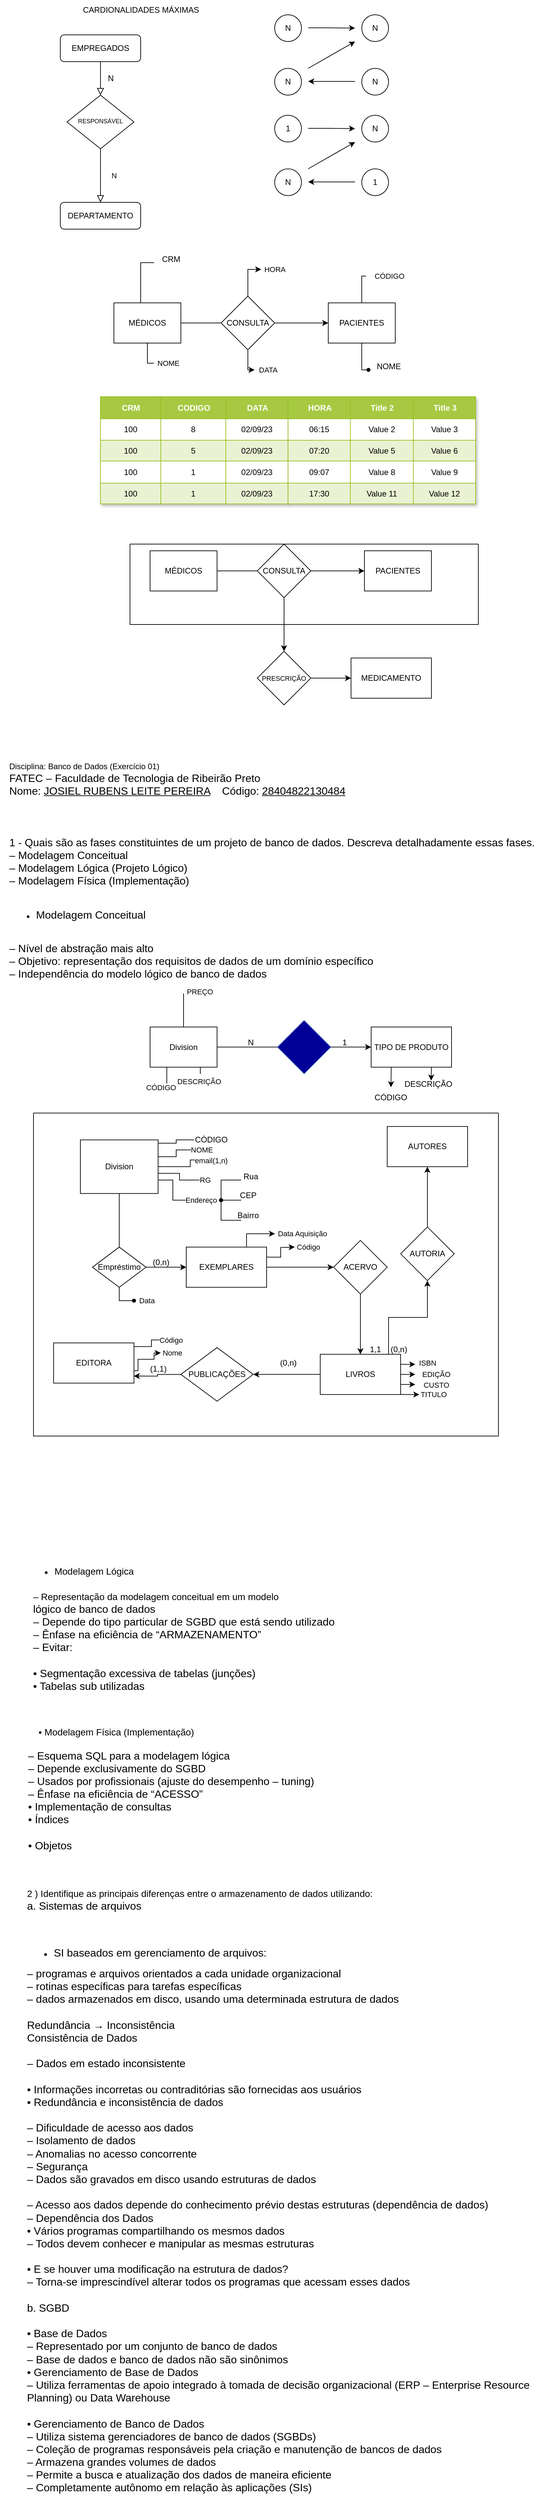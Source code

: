 <mxfile version="21.7.2" type="github">
  <diagram id="C5RBs43oDa-KdzZeNtuy" name="Page-1">
    <mxGraphModel dx="1034" dy="1909" grid="1" gridSize="10" guides="1" tooltips="1" connect="1" arrows="1" fold="1" page="1" pageScale="1" pageWidth="827" pageHeight="1169" math="0" shadow="0">
      <root>
        <mxCell id="WIyWlLk6GJQsqaUBKTNV-0" />
        <mxCell id="WIyWlLk6GJQsqaUBKTNV-1" parent="WIyWlLk6GJQsqaUBKTNV-0" />
        <mxCell id="WIyWlLk6GJQsqaUBKTNV-2" value="" style="rounded=0;html=1;jettySize=auto;orthogonalLoop=1;fontSize=11;endArrow=block;endFill=0;endSize=8;strokeWidth=1;shadow=0;labelBackgroundColor=none;edgeStyle=orthogonalEdgeStyle;" parent="WIyWlLk6GJQsqaUBKTNV-1" source="WIyWlLk6GJQsqaUBKTNV-3" target="WIyWlLk6GJQsqaUBKTNV-6" edge="1">
          <mxGeometry relative="1" as="geometry" />
        </mxCell>
        <mxCell id="WIyWlLk6GJQsqaUBKTNV-3" value="EMPREGADOS" style="rounded=1;whiteSpace=wrap;html=1;fontSize=12;glass=0;strokeWidth=1;shadow=0;" parent="WIyWlLk6GJQsqaUBKTNV-1" vertex="1">
          <mxGeometry x="90" y="-1038" width="120" height="40" as="geometry" />
        </mxCell>
        <mxCell id="WIyWlLk6GJQsqaUBKTNV-5" value="N" style="edgeStyle=orthogonalEdgeStyle;rounded=0;html=1;jettySize=auto;orthogonalLoop=1;fontSize=11;endArrow=block;endFill=0;endSize=8;strokeWidth=1;shadow=0;labelBackgroundColor=none;" parent="WIyWlLk6GJQsqaUBKTNV-1" source="WIyWlLk6GJQsqaUBKTNV-6" target="WIyWlLk6GJQsqaUBKTNV-7" edge="1">
          <mxGeometry y="20" relative="1" as="geometry">
            <mxPoint as="offset" />
          </mxGeometry>
        </mxCell>
        <mxCell id="WIyWlLk6GJQsqaUBKTNV-6" value="&lt;font style=&quot;font-size: 9px;&quot;&gt;RESPONSÁVEL&lt;/font&gt;" style="rhombus;whiteSpace=wrap;html=1;shadow=0;fontFamily=Helvetica;fontSize=12;align=center;strokeWidth=1;spacing=6;spacingTop=-4;" parent="WIyWlLk6GJQsqaUBKTNV-1" vertex="1">
          <mxGeometry x="100" y="-948" width="100" height="80" as="geometry" />
        </mxCell>
        <mxCell id="WIyWlLk6GJQsqaUBKTNV-7" value="DEPARTAMENTO" style="rounded=1;whiteSpace=wrap;html=1;fontSize=12;glass=0;strokeWidth=1;shadow=0;" parent="WIyWlLk6GJQsqaUBKTNV-1" vertex="1">
          <mxGeometry x="90" y="-788" width="120" height="40" as="geometry" />
        </mxCell>
        <mxCell id="Je2HzyU0T3rkWCnDEMw_-0" value="CARDIONALIDADES MÁXIMAS" style="text;html=1;align=center;verticalAlign=middle;resizable=0;points=[];autosize=1;strokeColor=none;fillColor=none;" parent="WIyWlLk6GJQsqaUBKTNV-1" vertex="1">
          <mxGeometry x="110" y="-1090" width="200" height="30" as="geometry" />
        </mxCell>
        <mxCell id="Je2HzyU0T3rkWCnDEMw_-1" value="N" style="text;html=1;align=center;verticalAlign=middle;resizable=0;points=[];autosize=1;strokeColor=none;fillColor=none;" parent="WIyWlLk6GJQsqaUBKTNV-1" vertex="1">
          <mxGeometry x="150" y="-988" width="30" height="30" as="geometry" />
        </mxCell>
        <mxCell id="Je2HzyU0T3rkWCnDEMw_-2" value="N" style="ellipse;whiteSpace=wrap;html=1;" parent="WIyWlLk6GJQsqaUBKTNV-1" vertex="1">
          <mxGeometry x="410" y="-1068" width="40" height="40" as="geometry" />
        </mxCell>
        <mxCell id="Je2HzyU0T3rkWCnDEMw_-3" value="N" style="ellipse;whiteSpace=wrap;html=1;" parent="WIyWlLk6GJQsqaUBKTNV-1" vertex="1">
          <mxGeometry x="540" y="-1068" width="40" height="40" as="geometry" />
        </mxCell>
        <mxCell id="Je2HzyU0T3rkWCnDEMw_-4" value="N" style="ellipse;whiteSpace=wrap;html=1;" parent="WIyWlLk6GJQsqaUBKTNV-1" vertex="1">
          <mxGeometry x="410" y="-988" width="40" height="40" as="geometry" />
        </mxCell>
        <mxCell id="Je2HzyU0T3rkWCnDEMw_-5" value="N" style="ellipse;whiteSpace=wrap;html=1;" parent="WIyWlLk6GJQsqaUBKTNV-1" vertex="1">
          <mxGeometry x="540" y="-988" width="40" height="40" as="geometry" />
        </mxCell>
        <mxCell id="Je2HzyU0T3rkWCnDEMw_-6" value="" style="endArrow=classic;html=1;rounded=0;" parent="WIyWlLk6GJQsqaUBKTNV-1" edge="1">
          <mxGeometry width="50" height="50" relative="1" as="geometry">
            <mxPoint x="460" y="-1048.5" as="sourcePoint" />
            <mxPoint x="530" y="-1048" as="targetPoint" />
            <Array as="points">
              <mxPoint x="490" y="-1048.5" />
            </Array>
          </mxGeometry>
        </mxCell>
        <mxCell id="Je2HzyU0T3rkWCnDEMw_-8" value="" style="endArrow=classic;html=1;rounded=0;" parent="WIyWlLk6GJQsqaUBKTNV-1" edge="1">
          <mxGeometry width="50" height="50" relative="1" as="geometry">
            <mxPoint x="530" y="-968.5" as="sourcePoint" />
            <mxPoint x="460" y="-968.5" as="targetPoint" />
          </mxGeometry>
        </mxCell>
        <mxCell id="Je2HzyU0T3rkWCnDEMw_-9" value="" style="endArrow=classic;html=1;rounded=0;" parent="WIyWlLk6GJQsqaUBKTNV-1" edge="1">
          <mxGeometry width="50" height="50" relative="1" as="geometry">
            <mxPoint x="460" y="-988" as="sourcePoint" />
            <mxPoint x="530" y="-1028" as="targetPoint" />
          </mxGeometry>
        </mxCell>
        <mxCell id="Je2HzyU0T3rkWCnDEMw_-17" value="1" style="ellipse;whiteSpace=wrap;html=1;" parent="WIyWlLk6GJQsqaUBKTNV-1" vertex="1">
          <mxGeometry x="410" y="-918" width="40" height="40" as="geometry" />
        </mxCell>
        <mxCell id="Je2HzyU0T3rkWCnDEMw_-18" value="N" style="ellipse;whiteSpace=wrap;html=1;" parent="WIyWlLk6GJQsqaUBKTNV-1" vertex="1">
          <mxGeometry x="540" y="-918" width="40" height="40" as="geometry" />
        </mxCell>
        <mxCell id="Je2HzyU0T3rkWCnDEMw_-19" value="N" style="ellipse;whiteSpace=wrap;html=1;" parent="WIyWlLk6GJQsqaUBKTNV-1" vertex="1">
          <mxGeometry x="410" y="-838" width="40" height="40" as="geometry" />
        </mxCell>
        <mxCell id="Je2HzyU0T3rkWCnDEMw_-20" value="1" style="ellipse;whiteSpace=wrap;html=1;" parent="WIyWlLk6GJQsqaUBKTNV-1" vertex="1">
          <mxGeometry x="540" y="-838" width="40" height="40" as="geometry" />
        </mxCell>
        <mxCell id="Je2HzyU0T3rkWCnDEMw_-21" value="" style="endArrow=classic;html=1;rounded=0;" parent="WIyWlLk6GJQsqaUBKTNV-1" edge="1">
          <mxGeometry width="50" height="50" relative="1" as="geometry">
            <mxPoint x="460" y="-898.5" as="sourcePoint" />
            <mxPoint x="530" y="-898" as="targetPoint" />
            <Array as="points">
              <mxPoint x="490" y="-898.5" />
            </Array>
          </mxGeometry>
        </mxCell>
        <mxCell id="Je2HzyU0T3rkWCnDEMw_-22" value="" style="endArrow=classic;html=1;rounded=0;" parent="WIyWlLk6GJQsqaUBKTNV-1" edge="1">
          <mxGeometry width="50" height="50" relative="1" as="geometry">
            <mxPoint x="530" y="-818.5" as="sourcePoint" />
            <mxPoint x="460" y="-818.5" as="targetPoint" />
          </mxGeometry>
        </mxCell>
        <mxCell id="Je2HzyU0T3rkWCnDEMw_-23" value="" style="endArrow=classic;html=1;rounded=0;" parent="WIyWlLk6GJQsqaUBKTNV-1" edge="1">
          <mxGeometry width="50" height="50" relative="1" as="geometry">
            <mxPoint x="460" y="-838" as="sourcePoint" />
            <mxPoint x="530" y="-878" as="targetPoint" />
          </mxGeometry>
        </mxCell>
        <mxCell id="Je2HzyU0T3rkWCnDEMw_-48" style="edgeStyle=elbowEdgeStyle;rounded=0;orthogonalLoop=1;jettySize=auto;html=1;startArrow=none;endArrow=none;exitX=0.5;exitY=1;exitDx=0;exitDy=0;" parent="WIyWlLk6GJQsqaUBKTNV-1" source="Je2HzyU0T3rkWCnDEMw_-24" edge="1">
          <mxGeometry relative="1" as="geometry">
            <mxPoint x="230" y="-548" as="targetPoint" />
            <Array as="points">
              <mxPoint x="220" y="-568" />
            </Array>
          </mxGeometry>
        </mxCell>
        <mxCell id="Je2HzyU0T3rkWCnDEMw_-49" value="NOME" style="edgeLabel;html=1;align=center;verticalAlign=middle;resizable=0;points=[];" parent="Je2HzyU0T3rkWCnDEMw_-48" vertex="1" connectable="0">
          <mxGeometry x="0.933" relative="1" as="geometry">
            <mxPoint x="22" as="offset" />
          </mxGeometry>
        </mxCell>
        <mxCell id="Je2HzyU0T3rkWCnDEMw_-51" style="edgeStyle=elbowEdgeStyle;rounded=0;orthogonalLoop=1;jettySize=auto;html=1;startArrow=none;endArrow=none;exitX=1;exitY=0.5;exitDx=0;exitDy=0;" parent="WIyWlLk6GJQsqaUBKTNV-1" source="Je2HzyU0T3rkWCnDEMw_-24" target="Je2HzyU0T3rkWCnDEMw_-50" edge="1">
          <mxGeometry relative="1" as="geometry" />
        </mxCell>
        <mxCell id="Je2HzyU0T3rkWCnDEMw_-24" value="MÉDICOS" style="whiteSpace=wrap;html=1;align=center;verticalAlign=middle;treeFolding=1;treeMoving=1;newEdgeStyle={&quot;edgeStyle&quot;:&quot;elbowEdgeStyle&quot;,&quot;startArrow&quot;:&quot;none&quot;,&quot;endArrow&quot;:&quot;none&quot;};" parent="WIyWlLk6GJQsqaUBKTNV-1" vertex="1">
          <mxGeometry x="170" y="-638" width="100" height="60" as="geometry" />
        </mxCell>
        <mxCell id="Je2HzyU0T3rkWCnDEMw_-25" value="" style="edgeStyle=elbowEdgeStyle;elbow=vertical;sourcePerimeterSpacing=0;targetPerimeterSpacing=0;startArrow=none;endArrow=none;rounded=0;curved=0;" parent="WIyWlLk6GJQsqaUBKTNV-1" source="Je2HzyU0T3rkWCnDEMw_-26" target="Je2HzyU0T3rkWCnDEMw_-24" edge="1">
          <mxGeometry relative="1" as="geometry">
            <mxPoint x="250" y="-698" as="sourcePoint" />
            <Array as="points">
              <mxPoint x="210" y="-698" />
            </Array>
          </mxGeometry>
        </mxCell>
        <mxCell id="Je2HzyU0T3rkWCnDEMw_-26" value="CRM" style="text;html=1;align=center;verticalAlign=middle;resizable=0;points=[];autosize=1;strokeColor=none;fillColor=none;" parent="WIyWlLk6GJQsqaUBKTNV-1" vertex="1">
          <mxGeometry x="230" y="-718" width="50" height="30" as="geometry" />
        </mxCell>
        <mxCell id="Je2HzyU0T3rkWCnDEMw_-27" value="Assets" style="childLayout=tableLayout;recursiveResize=0;strokeColor=#98bf21;fillColor=#A7C942;shadow=1;" parent="WIyWlLk6GJQsqaUBKTNV-1" vertex="1">
          <mxGeometry x="150" y="-498" width="280" height="160" as="geometry" />
        </mxCell>
        <mxCell id="Je2HzyU0T3rkWCnDEMw_-28" style="shape=tableRow;horizontal=0;startSize=0;swimlaneHead=0;swimlaneBody=0;top=0;left=0;bottom=0;right=0;dropTarget=0;collapsible=0;recursiveResize=0;expand=0;fontStyle=0;strokeColor=inherit;fillColor=#ffffff;" parent="Je2HzyU0T3rkWCnDEMw_-27" vertex="1">
          <mxGeometry width="280" height="33" as="geometry" />
        </mxCell>
        <mxCell id="Je2HzyU0T3rkWCnDEMw_-29" value="CRM" style="connectable=0;recursiveResize=0;strokeColor=inherit;fillColor=#A7C942;align=center;fontStyle=1;fontColor=#FFFFFF;html=1;" parent="Je2HzyU0T3rkWCnDEMw_-28" vertex="1">
          <mxGeometry width="90" height="33" as="geometry">
            <mxRectangle width="90" height="33" as="alternateBounds" />
          </mxGeometry>
        </mxCell>
        <mxCell id="Je2HzyU0T3rkWCnDEMw_-30" value="CODIGO" style="connectable=0;recursiveResize=0;strokeColor=inherit;fillColor=#A7C942;align=center;fontStyle=1;fontColor=#FFFFFF;html=1;" parent="Je2HzyU0T3rkWCnDEMw_-28" vertex="1">
          <mxGeometry x="90" width="97" height="33" as="geometry">
            <mxRectangle width="97" height="33" as="alternateBounds" />
          </mxGeometry>
        </mxCell>
        <mxCell id="Je2HzyU0T3rkWCnDEMw_-31" value="DATA" style="connectable=0;recursiveResize=0;strokeColor=inherit;fillColor=#A7C942;align=center;fontStyle=1;fontColor=#FFFFFF;html=1;" parent="Je2HzyU0T3rkWCnDEMw_-28" vertex="1">
          <mxGeometry x="187" width="93" height="33" as="geometry">
            <mxRectangle width="93" height="33" as="alternateBounds" />
          </mxGeometry>
        </mxCell>
        <mxCell id="Je2HzyU0T3rkWCnDEMw_-32" value="" style="shape=tableRow;horizontal=0;startSize=0;swimlaneHead=0;swimlaneBody=0;top=0;left=0;bottom=0;right=0;dropTarget=0;collapsible=0;recursiveResize=0;expand=0;fontStyle=0;strokeColor=inherit;fillColor=#ffffff;" parent="Je2HzyU0T3rkWCnDEMw_-27" vertex="1">
          <mxGeometry y="33" width="280" height="32" as="geometry" />
        </mxCell>
        <mxCell id="Je2HzyU0T3rkWCnDEMw_-33" value="100" style="connectable=0;recursiveResize=0;strokeColor=inherit;fillColor=inherit;align=center;whiteSpace=wrap;html=1;" parent="Je2HzyU0T3rkWCnDEMw_-32" vertex="1">
          <mxGeometry width="90" height="32" as="geometry">
            <mxRectangle width="90" height="32" as="alternateBounds" />
          </mxGeometry>
        </mxCell>
        <mxCell id="Je2HzyU0T3rkWCnDEMw_-34" value="8" style="connectable=0;recursiveResize=0;strokeColor=inherit;fillColor=inherit;align=center;whiteSpace=wrap;html=1;" parent="Je2HzyU0T3rkWCnDEMw_-32" vertex="1">
          <mxGeometry x="90" width="97" height="32" as="geometry">
            <mxRectangle width="97" height="32" as="alternateBounds" />
          </mxGeometry>
        </mxCell>
        <mxCell id="Je2HzyU0T3rkWCnDEMw_-35" value="02/09/23" style="connectable=0;recursiveResize=0;strokeColor=inherit;fillColor=inherit;align=center;whiteSpace=wrap;html=1;" parent="Je2HzyU0T3rkWCnDEMw_-32" vertex="1">
          <mxGeometry x="187" width="93" height="32" as="geometry">
            <mxRectangle width="93" height="32" as="alternateBounds" />
          </mxGeometry>
        </mxCell>
        <mxCell id="Je2HzyU0T3rkWCnDEMw_-36" value="" style="shape=tableRow;horizontal=0;startSize=0;swimlaneHead=0;swimlaneBody=0;top=0;left=0;bottom=0;right=0;dropTarget=0;collapsible=0;recursiveResize=0;expand=0;fontStyle=1;strokeColor=inherit;fillColor=#EAF2D3;" parent="Je2HzyU0T3rkWCnDEMw_-27" vertex="1">
          <mxGeometry y="65" width="280" height="31" as="geometry" />
        </mxCell>
        <mxCell id="Je2HzyU0T3rkWCnDEMw_-37" value="100" style="connectable=0;recursiveResize=0;strokeColor=inherit;fillColor=inherit;whiteSpace=wrap;html=1;" parent="Je2HzyU0T3rkWCnDEMw_-36" vertex="1">
          <mxGeometry width="90" height="31" as="geometry">
            <mxRectangle width="90" height="31" as="alternateBounds" />
          </mxGeometry>
        </mxCell>
        <mxCell id="Je2HzyU0T3rkWCnDEMw_-38" value="5" style="connectable=0;recursiveResize=0;strokeColor=inherit;fillColor=inherit;whiteSpace=wrap;html=1;" parent="Je2HzyU0T3rkWCnDEMw_-36" vertex="1">
          <mxGeometry x="90" width="97" height="31" as="geometry">
            <mxRectangle width="97" height="31" as="alternateBounds" />
          </mxGeometry>
        </mxCell>
        <mxCell id="Je2HzyU0T3rkWCnDEMw_-39" value="02/09/23" style="connectable=0;recursiveResize=0;strokeColor=inherit;fillColor=inherit;whiteSpace=wrap;html=1;" parent="Je2HzyU0T3rkWCnDEMw_-36" vertex="1">
          <mxGeometry x="187" width="93" height="31" as="geometry">
            <mxRectangle width="93" height="31" as="alternateBounds" />
          </mxGeometry>
        </mxCell>
        <mxCell id="Je2HzyU0T3rkWCnDEMw_-40" value="" style="shape=tableRow;horizontal=0;startSize=0;swimlaneHead=0;swimlaneBody=0;top=0;left=0;bottom=0;right=0;dropTarget=0;collapsible=0;recursiveResize=0;expand=0;fontStyle=0;strokeColor=inherit;fillColor=#ffffff;" parent="Je2HzyU0T3rkWCnDEMw_-27" vertex="1">
          <mxGeometry y="96" width="280" height="33" as="geometry" />
        </mxCell>
        <mxCell id="Je2HzyU0T3rkWCnDEMw_-41" value="100" style="connectable=0;recursiveResize=0;strokeColor=inherit;fillColor=inherit;fontStyle=0;align=center;whiteSpace=wrap;html=1;" parent="Je2HzyU0T3rkWCnDEMw_-40" vertex="1">
          <mxGeometry width="90" height="33" as="geometry">
            <mxRectangle width="90" height="33" as="alternateBounds" />
          </mxGeometry>
        </mxCell>
        <mxCell id="Je2HzyU0T3rkWCnDEMw_-42" value="1" style="connectable=0;recursiveResize=0;strokeColor=inherit;fillColor=inherit;fontStyle=0;align=center;whiteSpace=wrap;html=1;" parent="Je2HzyU0T3rkWCnDEMw_-40" vertex="1">
          <mxGeometry x="90" width="97" height="33" as="geometry">
            <mxRectangle width="97" height="33" as="alternateBounds" />
          </mxGeometry>
        </mxCell>
        <mxCell id="Je2HzyU0T3rkWCnDEMw_-43" value="02/09/23" style="connectable=0;recursiveResize=0;strokeColor=inherit;fillColor=inherit;fontStyle=0;align=center;whiteSpace=wrap;html=1;" parent="Je2HzyU0T3rkWCnDEMw_-40" vertex="1">
          <mxGeometry x="187" width="93" height="33" as="geometry">
            <mxRectangle width="93" height="33" as="alternateBounds" />
          </mxGeometry>
        </mxCell>
        <mxCell id="Je2HzyU0T3rkWCnDEMw_-44" value="" style="shape=tableRow;horizontal=0;startSize=0;swimlaneHead=0;swimlaneBody=0;top=0;left=0;bottom=0;right=0;dropTarget=0;collapsible=0;recursiveResize=0;expand=0;fontStyle=1;strokeColor=inherit;fillColor=#EAF2D3;" parent="Je2HzyU0T3rkWCnDEMw_-27" vertex="1">
          <mxGeometry y="129" width="280" height="31" as="geometry" />
        </mxCell>
        <mxCell id="Je2HzyU0T3rkWCnDEMw_-45" value="100" style="connectable=0;recursiveResize=0;strokeColor=inherit;fillColor=inherit;whiteSpace=wrap;html=1;" parent="Je2HzyU0T3rkWCnDEMw_-44" vertex="1">
          <mxGeometry width="90" height="31" as="geometry">
            <mxRectangle width="90" height="31" as="alternateBounds" />
          </mxGeometry>
        </mxCell>
        <mxCell id="Je2HzyU0T3rkWCnDEMw_-46" value="1" style="connectable=0;recursiveResize=0;strokeColor=inherit;fillColor=inherit;whiteSpace=wrap;html=1;" parent="Je2HzyU0T3rkWCnDEMw_-44" vertex="1">
          <mxGeometry x="90" width="97" height="31" as="geometry">
            <mxRectangle width="97" height="31" as="alternateBounds" />
          </mxGeometry>
        </mxCell>
        <mxCell id="Je2HzyU0T3rkWCnDEMw_-47" value="02/09/23" style="connectable=0;recursiveResize=0;strokeColor=inherit;fillColor=inherit;whiteSpace=wrap;html=1;" parent="Je2HzyU0T3rkWCnDEMw_-44" vertex="1">
          <mxGeometry x="187" width="93" height="31" as="geometry">
            <mxRectangle width="93" height="31" as="alternateBounds" />
          </mxGeometry>
        </mxCell>
        <mxCell id="Je2HzyU0T3rkWCnDEMw_-52" style="edgeStyle=orthogonalEdgeStyle;rounded=0;orthogonalLoop=1;jettySize=auto;html=1;exitX=0.5;exitY=0;exitDx=0;exitDy=0;" parent="WIyWlLk6GJQsqaUBKTNV-1" source="Je2HzyU0T3rkWCnDEMw_-50" edge="1">
          <mxGeometry relative="1" as="geometry">
            <mxPoint x="390" y="-688" as="targetPoint" />
            <Array as="points">
              <mxPoint x="370" y="-688" />
            </Array>
          </mxGeometry>
        </mxCell>
        <mxCell id="Je2HzyU0T3rkWCnDEMw_-53" value="HORA" style="edgeLabel;html=1;align=center;verticalAlign=middle;resizable=0;points=[];" parent="Je2HzyU0T3rkWCnDEMw_-52" vertex="1" connectable="0">
          <mxGeometry x="1" y="3" relative="1" as="geometry">
            <mxPoint x="20" y="3" as="offset" />
          </mxGeometry>
        </mxCell>
        <mxCell id="Je2HzyU0T3rkWCnDEMw_-54" value="DATA" style="edgeStyle=orthogonalEdgeStyle;rounded=0;orthogonalLoop=1;jettySize=auto;html=1;exitX=0.5;exitY=1;exitDx=0;exitDy=0;" parent="WIyWlLk6GJQsqaUBKTNV-1" source="Je2HzyU0T3rkWCnDEMw_-50" edge="1">
          <mxGeometry x="1" y="20" relative="1" as="geometry">
            <mxPoint x="380" y="-538" as="targetPoint" />
            <Array as="points">
              <mxPoint x="370" y="-538" />
            </Array>
            <mxPoint x="20" y="20" as="offset" />
          </mxGeometry>
        </mxCell>
        <mxCell id="Je2HzyU0T3rkWCnDEMw_-91" style="edgeStyle=orthogonalEdgeStyle;rounded=0;orthogonalLoop=1;jettySize=auto;html=1;exitX=1;exitY=0.5;exitDx=0;exitDy=0;entryX=0;entryY=0.5;entryDx=0;entryDy=0;" parent="WIyWlLk6GJQsqaUBKTNV-1" source="Je2HzyU0T3rkWCnDEMw_-50" target="Je2HzyU0T3rkWCnDEMw_-55" edge="1">
          <mxGeometry relative="1" as="geometry" />
        </mxCell>
        <mxCell id="Je2HzyU0T3rkWCnDEMw_-50" value="CONSULTA" style="rhombus;whiteSpace=wrap;html=1;" parent="WIyWlLk6GJQsqaUBKTNV-1" vertex="1">
          <mxGeometry x="330" y="-648" width="80" height="80" as="geometry" />
        </mxCell>
        <mxCell id="Je2HzyU0T3rkWCnDEMw_-58" style="edgeStyle=elbowEdgeStyle;rounded=0;orthogonalLoop=1;jettySize=auto;html=1;startArrow=none;endArrow=none;exitX=0.5;exitY=1;exitDx=0;exitDy=0;" parent="WIyWlLk6GJQsqaUBKTNV-1" source="Je2HzyU0T3rkWCnDEMw_-55" target="Je2HzyU0T3rkWCnDEMw_-59" edge="1">
          <mxGeometry relative="1" as="geometry">
            <mxPoint x="540.333" y="-528" as="targetPoint" />
            <Array as="points">
              <mxPoint x="540" y="-538" />
            </Array>
          </mxGeometry>
        </mxCell>
        <mxCell id="Je2HzyU0T3rkWCnDEMw_-60" style="edgeStyle=elbowEdgeStyle;rounded=0;orthogonalLoop=1;jettySize=auto;html=1;startArrow=none;endArrow=none;" parent="WIyWlLk6GJQsqaUBKTNV-1" source="Je2HzyU0T3rkWCnDEMw_-55" edge="1">
          <mxGeometry relative="1" as="geometry">
            <mxPoint x="540" y="-628" as="targetPoint" />
          </mxGeometry>
        </mxCell>
        <mxCell id="Je2HzyU0T3rkWCnDEMw_-55" value="PACIENTES" style="whiteSpace=wrap;html=1;align=center;verticalAlign=middle;treeFolding=1;treeMoving=1;newEdgeStyle={&quot;edgeStyle&quot;:&quot;elbowEdgeStyle&quot;,&quot;startArrow&quot;:&quot;none&quot;,&quot;endArrow&quot;:&quot;none&quot;};" parent="WIyWlLk6GJQsqaUBKTNV-1" vertex="1">
          <mxGeometry x="490" y="-638" width="100" height="60" as="geometry" />
        </mxCell>
        <mxCell id="Je2HzyU0T3rkWCnDEMw_-56" value="" style="edgeStyle=elbowEdgeStyle;elbow=vertical;sourcePerimeterSpacing=0;targetPerimeterSpacing=0;startArrow=none;endArrow=none;rounded=0;curved=0;entryX=0.5;entryY=0;entryDx=0;entryDy=0;" parent="WIyWlLk6GJQsqaUBKTNV-1" target="Je2HzyU0T3rkWCnDEMw_-55" edge="1">
          <mxGeometry relative="1" as="geometry">
            <mxPoint x="546.5" y="-678" as="sourcePoint" />
            <mxPoint x="540" y="-638" as="targetPoint" />
            <Array as="points">
              <mxPoint x="556.5" y="-678" />
            </Array>
          </mxGeometry>
        </mxCell>
        <mxCell id="Je2HzyU0T3rkWCnDEMw_-57" value="CÓDIGO" style="edgeLabel;html=1;align=center;verticalAlign=middle;resizable=0;points=[];" parent="Je2HzyU0T3rkWCnDEMw_-56" vertex="1" connectable="0">
          <mxGeometry x="-1" y="3" relative="1" as="geometry">
            <mxPoint x="34" y="-3" as="offset" />
          </mxGeometry>
        </mxCell>
        <mxCell id="Je2HzyU0T3rkWCnDEMw_-59" value="NOME" style="text;html=1;align=center;verticalAlign=middle;resizable=0;points=[];autosize=1;strokeColor=none;fillColor=none;" parent="WIyWlLk6GJQsqaUBKTNV-1" vertex="1">
          <mxGeometry x="550" y="-558" width="60" height="30" as="geometry" />
        </mxCell>
        <mxCell id="Je2HzyU0T3rkWCnDEMw_-63" value="" style="shape=waypoint;sketch=0;fillStyle=solid;size=6;pointerEvents=1;points=[];fillColor=none;resizable=0;rotatable=0;perimeter=centerPerimeter;snapToPoint=1;" parent="WIyWlLk6GJQsqaUBKTNV-1" vertex="1">
          <mxGeometry x="540" y="-548" width="20" height="20" as="geometry" />
        </mxCell>
        <mxCell id="Je2HzyU0T3rkWCnDEMw_-70" value="Assets" style="childLayout=tableLayout;recursiveResize=0;strokeColor=#98bf21;fillColor=#A7C942;shadow=1;" parent="WIyWlLk6GJQsqaUBKTNV-1" vertex="1">
          <mxGeometry x="430" y="-498" width="280" height="160" as="geometry" />
        </mxCell>
        <mxCell id="Je2HzyU0T3rkWCnDEMw_-71" style="shape=tableRow;horizontal=0;startSize=0;swimlaneHead=0;swimlaneBody=0;top=0;left=0;bottom=0;right=0;dropTarget=0;collapsible=0;recursiveResize=0;expand=0;fontStyle=0;strokeColor=inherit;fillColor=#ffffff;" parent="Je2HzyU0T3rkWCnDEMw_-70" vertex="1">
          <mxGeometry width="280" height="33" as="geometry" />
        </mxCell>
        <mxCell id="Je2HzyU0T3rkWCnDEMw_-72" value="HORA" style="connectable=0;recursiveResize=0;strokeColor=inherit;fillColor=#A7C942;align=center;fontStyle=1;fontColor=#FFFFFF;html=1;" parent="Je2HzyU0T3rkWCnDEMw_-71" vertex="1">
          <mxGeometry width="93" height="33" as="geometry">
            <mxRectangle width="93" height="33" as="alternateBounds" />
          </mxGeometry>
        </mxCell>
        <mxCell id="Je2HzyU0T3rkWCnDEMw_-73" value="Title 2" style="connectable=0;recursiveResize=0;strokeColor=inherit;fillColor=#A7C942;align=center;fontStyle=1;fontColor=#FFFFFF;html=1;" parent="Je2HzyU0T3rkWCnDEMw_-71" vertex="1">
          <mxGeometry x="93" width="94" height="33" as="geometry">
            <mxRectangle width="94" height="33" as="alternateBounds" />
          </mxGeometry>
        </mxCell>
        <mxCell id="Je2HzyU0T3rkWCnDEMw_-74" value="Title 3" style="connectable=0;recursiveResize=0;strokeColor=inherit;fillColor=#A7C942;align=center;fontStyle=1;fontColor=#FFFFFF;html=1;" parent="Je2HzyU0T3rkWCnDEMw_-71" vertex="1">
          <mxGeometry x="187" width="93" height="33" as="geometry">
            <mxRectangle width="93" height="33" as="alternateBounds" />
          </mxGeometry>
        </mxCell>
        <mxCell id="Je2HzyU0T3rkWCnDEMw_-75" value="" style="shape=tableRow;horizontal=0;startSize=0;swimlaneHead=0;swimlaneBody=0;top=0;left=0;bottom=0;right=0;dropTarget=0;collapsible=0;recursiveResize=0;expand=0;fontStyle=0;strokeColor=inherit;fillColor=#ffffff;" parent="Je2HzyU0T3rkWCnDEMw_-70" vertex="1">
          <mxGeometry y="33" width="280" height="32" as="geometry" />
        </mxCell>
        <mxCell id="Je2HzyU0T3rkWCnDEMw_-76" value="06:15" style="connectable=0;recursiveResize=0;strokeColor=inherit;fillColor=inherit;align=center;whiteSpace=wrap;html=1;" parent="Je2HzyU0T3rkWCnDEMw_-75" vertex="1">
          <mxGeometry width="93" height="32" as="geometry">
            <mxRectangle width="93" height="32" as="alternateBounds" />
          </mxGeometry>
        </mxCell>
        <mxCell id="Je2HzyU0T3rkWCnDEMw_-77" value="Value 2" style="connectable=0;recursiveResize=0;strokeColor=inherit;fillColor=inherit;align=center;whiteSpace=wrap;html=1;" parent="Je2HzyU0T3rkWCnDEMw_-75" vertex="1">
          <mxGeometry x="93" width="94" height="32" as="geometry">
            <mxRectangle width="94" height="32" as="alternateBounds" />
          </mxGeometry>
        </mxCell>
        <mxCell id="Je2HzyU0T3rkWCnDEMw_-78" value="Value 3" style="connectable=0;recursiveResize=0;strokeColor=inherit;fillColor=inherit;align=center;whiteSpace=wrap;html=1;" parent="Je2HzyU0T3rkWCnDEMw_-75" vertex="1">
          <mxGeometry x="187" width="93" height="32" as="geometry">
            <mxRectangle width="93" height="32" as="alternateBounds" />
          </mxGeometry>
        </mxCell>
        <mxCell id="Je2HzyU0T3rkWCnDEMw_-79" value="" style="shape=tableRow;horizontal=0;startSize=0;swimlaneHead=0;swimlaneBody=0;top=0;left=0;bottom=0;right=0;dropTarget=0;collapsible=0;recursiveResize=0;expand=0;fontStyle=1;strokeColor=inherit;fillColor=#EAF2D3;" parent="Je2HzyU0T3rkWCnDEMw_-70" vertex="1">
          <mxGeometry y="65" width="280" height="31" as="geometry" />
        </mxCell>
        <mxCell id="Je2HzyU0T3rkWCnDEMw_-80" value="07:20" style="connectable=0;recursiveResize=0;strokeColor=inherit;fillColor=inherit;whiteSpace=wrap;html=1;" parent="Je2HzyU0T3rkWCnDEMw_-79" vertex="1">
          <mxGeometry width="93" height="31" as="geometry">
            <mxRectangle width="93" height="31" as="alternateBounds" />
          </mxGeometry>
        </mxCell>
        <mxCell id="Je2HzyU0T3rkWCnDEMw_-81" value="Value 5" style="connectable=0;recursiveResize=0;strokeColor=inherit;fillColor=inherit;whiteSpace=wrap;html=1;" parent="Je2HzyU0T3rkWCnDEMw_-79" vertex="1">
          <mxGeometry x="93" width="94" height="31" as="geometry">
            <mxRectangle width="94" height="31" as="alternateBounds" />
          </mxGeometry>
        </mxCell>
        <mxCell id="Je2HzyU0T3rkWCnDEMw_-82" value="Value 6" style="connectable=0;recursiveResize=0;strokeColor=inherit;fillColor=inherit;whiteSpace=wrap;html=1;" parent="Je2HzyU0T3rkWCnDEMw_-79" vertex="1">
          <mxGeometry x="187" width="93" height="31" as="geometry">
            <mxRectangle width="93" height="31" as="alternateBounds" />
          </mxGeometry>
        </mxCell>
        <mxCell id="Je2HzyU0T3rkWCnDEMw_-83" value="" style="shape=tableRow;horizontal=0;startSize=0;swimlaneHead=0;swimlaneBody=0;top=0;left=0;bottom=0;right=0;dropTarget=0;collapsible=0;recursiveResize=0;expand=0;fontStyle=0;strokeColor=inherit;fillColor=#ffffff;" parent="Je2HzyU0T3rkWCnDEMw_-70" vertex="1">
          <mxGeometry y="96" width="280" height="33" as="geometry" />
        </mxCell>
        <mxCell id="Je2HzyU0T3rkWCnDEMw_-84" value="09:07" style="connectable=0;recursiveResize=0;strokeColor=inherit;fillColor=inherit;fontStyle=0;align=center;whiteSpace=wrap;html=1;" parent="Je2HzyU0T3rkWCnDEMw_-83" vertex="1">
          <mxGeometry width="93" height="33" as="geometry">
            <mxRectangle width="93" height="33" as="alternateBounds" />
          </mxGeometry>
        </mxCell>
        <mxCell id="Je2HzyU0T3rkWCnDEMw_-85" value="Value 8" style="connectable=0;recursiveResize=0;strokeColor=inherit;fillColor=inherit;fontStyle=0;align=center;whiteSpace=wrap;html=1;" parent="Je2HzyU0T3rkWCnDEMw_-83" vertex="1">
          <mxGeometry x="93" width="94" height="33" as="geometry">
            <mxRectangle width="94" height="33" as="alternateBounds" />
          </mxGeometry>
        </mxCell>
        <mxCell id="Je2HzyU0T3rkWCnDEMw_-86" value="Value 9" style="connectable=0;recursiveResize=0;strokeColor=inherit;fillColor=inherit;fontStyle=0;align=center;whiteSpace=wrap;html=1;" parent="Je2HzyU0T3rkWCnDEMw_-83" vertex="1">
          <mxGeometry x="187" width="93" height="33" as="geometry">
            <mxRectangle width="93" height="33" as="alternateBounds" />
          </mxGeometry>
        </mxCell>
        <mxCell id="Je2HzyU0T3rkWCnDEMw_-87" value="" style="shape=tableRow;horizontal=0;startSize=0;swimlaneHead=0;swimlaneBody=0;top=0;left=0;bottom=0;right=0;dropTarget=0;collapsible=0;recursiveResize=0;expand=0;fontStyle=1;strokeColor=inherit;fillColor=#EAF2D3;" parent="Je2HzyU0T3rkWCnDEMw_-70" vertex="1">
          <mxGeometry y="129" width="280" height="31" as="geometry" />
        </mxCell>
        <mxCell id="Je2HzyU0T3rkWCnDEMw_-88" value="17:30" style="connectable=0;recursiveResize=0;strokeColor=inherit;fillColor=inherit;whiteSpace=wrap;html=1;" parent="Je2HzyU0T3rkWCnDEMw_-87" vertex="1">
          <mxGeometry width="93" height="31" as="geometry">
            <mxRectangle width="93" height="31" as="alternateBounds" />
          </mxGeometry>
        </mxCell>
        <mxCell id="Je2HzyU0T3rkWCnDEMw_-89" value="Value 11" style="connectable=0;recursiveResize=0;strokeColor=inherit;fillColor=inherit;whiteSpace=wrap;html=1;" parent="Je2HzyU0T3rkWCnDEMw_-87" vertex="1">
          <mxGeometry x="93" width="94" height="31" as="geometry">
            <mxRectangle width="94" height="31" as="alternateBounds" />
          </mxGeometry>
        </mxCell>
        <mxCell id="Je2HzyU0T3rkWCnDEMw_-90" value="Value 12" style="connectable=0;recursiveResize=0;strokeColor=inherit;fillColor=inherit;whiteSpace=wrap;html=1;" parent="Je2HzyU0T3rkWCnDEMw_-87" vertex="1">
          <mxGeometry x="187" width="93" height="31" as="geometry">
            <mxRectangle width="93" height="31" as="alternateBounds" />
          </mxGeometry>
        </mxCell>
        <mxCell id="Je2HzyU0T3rkWCnDEMw_-95" value="" style="edgeStyle=elbowEdgeStyle;rounded=0;orthogonalLoop=1;jettySize=auto;html=1;elbow=horizontal;startArrow=none;endArrow=none;" parent="WIyWlLk6GJQsqaUBKTNV-1" source="Je2HzyU0T3rkWCnDEMw_-92" target="Je2HzyU0T3rkWCnDEMw_-93" edge="1">
          <mxGeometry relative="1" as="geometry" />
        </mxCell>
        <mxCell id="Je2HzyU0T3rkWCnDEMw_-92" value="MÉDICOS" style="whiteSpace=wrap;html=1;align=center;verticalAlign=middle;treeFolding=1;treeMoving=1;newEdgeStyle={&quot;edgeStyle&quot;:&quot;elbowEdgeStyle&quot;,&quot;startArrow&quot;:&quot;none&quot;,&quot;endArrow&quot;:&quot;none&quot;};" parent="WIyWlLk6GJQsqaUBKTNV-1" vertex="1">
          <mxGeometry x="224" y="-268" width="100" height="60" as="geometry" />
        </mxCell>
        <mxCell id="Je2HzyU0T3rkWCnDEMw_-96" value="" style="edgeStyle=orthogonalEdgeStyle;rounded=0;orthogonalLoop=1;jettySize=auto;html=1;" parent="WIyWlLk6GJQsqaUBKTNV-1" source="Je2HzyU0T3rkWCnDEMw_-93" target="Je2HzyU0T3rkWCnDEMw_-94" edge="1">
          <mxGeometry relative="1" as="geometry" />
        </mxCell>
        <mxCell id="Je2HzyU0T3rkWCnDEMw_-98" value="" style="edgeStyle=orthogonalEdgeStyle;rounded=0;orthogonalLoop=1;jettySize=auto;html=1;" parent="WIyWlLk6GJQsqaUBKTNV-1" source="Je2HzyU0T3rkWCnDEMw_-93" target="Je2HzyU0T3rkWCnDEMw_-97" edge="1">
          <mxGeometry relative="1" as="geometry" />
        </mxCell>
        <mxCell id="Je2HzyU0T3rkWCnDEMw_-93" value="CONSULTA" style="rhombus;whiteSpace=wrap;html=1;" parent="WIyWlLk6GJQsqaUBKTNV-1" vertex="1">
          <mxGeometry x="384" y="-278" width="80" height="80" as="geometry" />
        </mxCell>
        <mxCell id="Je2HzyU0T3rkWCnDEMw_-94" value="PACIENTES" style="whiteSpace=wrap;html=1;align=center;verticalAlign=middle;treeFolding=1;treeMoving=1;newEdgeStyle={&quot;edgeStyle&quot;:&quot;elbowEdgeStyle&quot;,&quot;startArrow&quot;:&quot;none&quot;,&quot;endArrow&quot;:&quot;none&quot;};" parent="WIyWlLk6GJQsqaUBKTNV-1" vertex="1">
          <mxGeometry x="544" y="-268" width="100" height="60" as="geometry" />
        </mxCell>
        <mxCell id="Je2HzyU0T3rkWCnDEMw_-100" value="" style="edgeStyle=orthogonalEdgeStyle;rounded=0;orthogonalLoop=1;jettySize=auto;html=1;" parent="WIyWlLk6GJQsqaUBKTNV-1" source="Je2HzyU0T3rkWCnDEMw_-97" target="Je2HzyU0T3rkWCnDEMw_-99" edge="1">
          <mxGeometry relative="1" as="geometry" />
        </mxCell>
        <mxCell id="Je2HzyU0T3rkWCnDEMw_-97" value="&lt;font style=&quot;font-size: 10px;&quot;&gt;&lt;font style=&quot;vertical-align: inherit;&quot;&gt;&lt;font style=&quot;vertical-align: inherit;&quot;&gt;PRESCRIÇÃO&lt;/font&gt;&lt;/font&gt;&lt;/font&gt;" style="rhombus;whiteSpace=wrap;html=1;" parent="WIyWlLk6GJQsqaUBKTNV-1" vertex="1">
          <mxGeometry x="384" y="-118" width="80" height="80" as="geometry" />
        </mxCell>
        <mxCell id="Je2HzyU0T3rkWCnDEMw_-99" value="MEDICAMENTO" style="whiteSpace=wrap;html=1;" parent="WIyWlLk6GJQsqaUBKTNV-1" vertex="1">
          <mxGeometry x="524" y="-108" width="120" height="60" as="geometry" />
        </mxCell>
        <mxCell id="Je2HzyU0T3rkWCnDEMw_-105" value="&lt;div style=&quot;text-align: justify;&quot;&gt;&lt;font style=&quot;font-size: 12px;&quot;&gt;&lt;span style=&quot;background-color: initial;&quot;&gt;&lt;font style=&quot;vertical-align: inherit;&quot;&gt;&lt;font style=&quot;vertical-align: inherit;&quot;&gt;&lt;font style=&quot;vertical-align: inherit;&quot;&gt;&lt;font style=&quot;vertical-align: inherit;&quot;&gt;&lt;font style=&quot;vertical-align: inherit;&quot;&gt;&lt;font style=&quot;vertical-align: inherit;&quot;&gt;&lt;font style=&quot;vertical-align: inherit;&quot;&gt;&lt;font style=&quot;vertical-align: inherit;&quot;&gt;&lt;font style=&quot;vertical-align: inherit;&quot;&gt;&lt;font style=&quot;vertical-align: inherit;&quot;&gt;&lt;font style=&quot;vertical-align: inherit;&quot;&gt;&lt;font style=&quot;vertical-align: inherit;&quot;&gt;&lt;font style=&quot;vertical-align: inherit;&quot;&gt;&lt;font style=&quot;vertical-align: inherit;&quot;&gt;Disciplina: Banco de Dados (Exercício 01)&lt;/font&gt;&lt;/font&gt;&lt;/font&gt;&lt;/font&gt;&lt;/font&gt;&lt;/font&gt;&lt;/font&gt;&lt;/font&gt;&lt;/font&gt;&lt;/font&gt;&lt;/font&gt;&lt;/font&gt;&lt;/font&gt;&lt;/font&gt;&lt;/span&gt;&lt;br&gt;&lt;/font&gt;&lt;/div&gt;&lt;div style=&quot;text-align: justify;&quot;&gt;&lt;font size=&quot;3&quot;&gt;&lt;font style=&quot;vertical-align: inherit;&quot;&gt;&lt;font style=&quot;vertical-align: inherit;&quot;&gt;&lt;font style=&quot;vertical-align: inherit;&quot;&gt;&lt;font style=&quot;vertical-align: inherit;&quot;&gt;&lt;font style=&quot;vertical-align: inherit;&quot;&gt;&lt;font style=&quot;vertical-align: inherit;&quot;&gt;&lt;font style=&quot;vertical-align: inherit;&quot;&gt;&lt;font style=&quot;vertical-align: inherit;&quot;&gt;&lt;font style=&quot;vertical-align: inherit;&quot;&gt;&lt;font style=&quot;vertical-align: inherit;&quot;&gt;&lt;font style=&quot;vertical-align: inherit;&quot;&gt;&lt;font style=&quot;vertical-align: inherit;&quot;&gt;&lt;font style=&quot;vertical-align: inherit;&quot;&gt;&lt;font style=&quot;vertical-align: inherit;&quot;&gt;FATEC – Faculdade de Tecnologia de Ribeirão Preto &lt;/font&gt;&lt;/font&gt;&lt;/font&gt;&lt;/font&gt;&lt;/font&gt;&lt;/font&gt;&lt;/font&gt;&lt;/font&gt;&lt;/font&gt;&lt;/font&gt;&lt;/font&gt;&lt;/font&gt;&lt;/font&gt;&lt;/font&gt;&lt;br&gt;&lt;font style=&quot;vertical-align: inherit;&quot;&gt;&lt;font style=&quot;vertical-align: inherit;&quot;&gt;&lt;font style=&quot;vertical-align: inherit;&quot;&gt;&lt;font style=&quot;vertical-align: inherit;&quot;&gt;&lt;font style=&quot;vertical-align: inherit;&quot;&gt;&lt;font style=&quot;vertical-align: inherit;&quot;&gt;&lt;font style=&quot;vertical-align: inherit;&quot;&gt;&lt;font style=&quot;vertical-align: inherit;&quot;&gt;&lt;font style=&quot;vertical-align: inherit;&quot;&gt;&lt;font style=&quot;vertical-align: inherit;&quot;&gt;&lt;font style=&quot;vertical-align: inherit;&quot;&gt;&lt;font style=&quot;vertical-align: inherit;&quot;&gt;&lt;font style=&quot;vertical-align: inherit;&quot;&gt;&lt;font style=&quot;vertical-align: inherit;&quot;&gt;Nome: &lt;/font&gt;&lt;/font&gt;&lt;/font&gt;&lt;/font&gt;&lt;/font&gt;&lt;/font&gt;&lt;/font&gt;&lt;/font&gt;&lt;/font&gt;&lt;/font&gt;&lt;/font&gt;&lt;/font&gt;&lt;/font&gt;&lt;/font&gt;&lt;u&gt;&lt;font style=&quot;vertical-align: inherit;&quot;&gt;&lt;font style=&quot;vertical-align: inherit;&quot;&gt;&lt;font style=&quot;vertical-align: inherit;&quot;&gt;&lt;font style=&quot;vertical-align: inherit;&quot;&gt;&lt;font style=&quot;vertical-align: inherit;&quot;&gt;&lt;font style=&quot;vertical-align: inherit;&quot;&gt;&lt;font style=&quot;vertical-align: inherit;&quot;&gt;&lt;font style=&quot;vertical-align: inherit;&quot;&gt;&lt;font style=&quot;vertical-align: inherit;&quot;&gt;&lt;font style=&quot;vertical-align: inherit;&quot;&gt;&lt;font style=&quot;vertical-align: inherit;&quot;&gt;&lt;font style=&quot;vertical-align: inherit;&quot;&gt;&lt;font style=&quot;vertical-align: inherit;&quot;&gt;&lt;font style=&quot;vertical-align: inherit;&quot;&gt;JOSIEL RUBENS LEITE PEREIRA&lt;/font&gt;&lt;/font&gt;&lt;/font&gt;&lt;/font&gt;&lt;/font&gt;&lt;/font&gt;&lt;/font&gt;&lt;/font&gt;&lt;/font&gt;&lt;/font&gt;&lt;/font&gt;&lt;/font&gt;&lt;/font&gt;&lt;/font&gt;&lt;/u&gt;&lt;font style=&quot;vertical-align: inherit;&quot;&gt;&lt;font style=&quot;vertical-align: inherit;&quot;&gt;&lt;font style=&quot;vertical-align: inherit;&quot;&gt;&lt;font style=&quot;vertical-align: inherit;&quot;&gt;&lt;font style=&quot;vertical-align: inherit;&quot;&gt;&lt;font style=&quot;vertical-align: inherit;&quot;&gt;&lt;font style=&quot;vertical-align: inherit;&quot;&gt;&lt;font style=&quot;vertical-align: inherit;&quot;&gt;&lt;font style=&quot;vertical-align: inherit;&quot;&gt;&lt;font style=&quot;vertical-align: inherit;&quot;&gt;&lt;font style=&quot;vertical-align: inherit;&quot;&gt;&lt;font style=&quot;vertical-align: inherit;&quot;&gt;&lt;font style=&quot;vertical-align: inherit;&quot;&gt;&lt;font style=&quot;vertical-align: inherit;&quot;&gt;       &amp;nbsp; &amp;nbsp;Código: &lt;/font&gt;&lt;/font&gt;&lt;/font&gt;&lt;/font&gt;&lt;/font&gt;&lt;/font&gt;&lt;/font&gt;&lt;/font&gt;&lt;/font&gt;&lt;/font&gt;&lt;/font&gt;&lt;/font&gt;&lt;/font&gt;&lt;/font&gt;&lt;u&gt;&lt;font style=&quot;vertical-align: inherit;&quot;&gt;&lt;font style=&quot;vertical-align: inherit;&quot;&gt;&lt;font style=&quot;vertical-align: inherit;&quot;&gt;&lt;font style=&quot;vertical-align: inherit;&quot;&gt;&lt;font style=&quot;vertical-align: inherit;&quot;&gt;&lt;font style=&quot;vertical-align: inherit;&quot;&gt;&lt;font style=&quot;vertical-align: inherit;&quot;&gt;&lt;font style=&quot;vertical-align: inherit;&quot;&gt;&lt;font style=&quot;vertical-align: inherit;&quot;&gt;&lt;font style=&quot;vertical-align: inherit;&quot;&gt;&lt;font style=&quot;vertical-align: inherit;&quot;&gt;&lt;font style=&quot;vertical-align: inherit;&quot;&gt;&lt;font style=&quot;vertical-align: inherit;&quot;&gt;&lt;font style=&quot;vertical-align: inherit;&quot;&gt;28404822130484&lt;/font&gt;&lt;/font&gt;&lt;/font&gt;&lt;/font&gt;&lt;/font&gt;&lt;/font&gt;&lt;/font&gt;&lt;/font&gt;&lt;/font&gt;&lt;/font&gt;&lt;/font&gt;&lt;/font&gt;&lt;/font&gt;&lt;/font&gt;&lt;/u&gt;&lt;span style=&quot;background-color: initial;&quot;&gt;&lt;br&gt;&lt;/span&gt;&lt;/font&gt;&lt;/div&gt;&lt;div style=&quot;text-align: justify;&quot;&gt;&lt;font size=&quot;3&quot; style=&quot;&quot;&gt;&lt;br&gt;&lt;/font&gt;&lt;/div&gt;&lt;div style=&quot;text-align: justify;&quot;&gt;&lt;font size=&quot;3&quot; style=&quot;&quot;&gt;&lt;br&gt;&lt;/font&gt;&lt;/div&gt;&lt;div style=&quot;text-align: justify;&quot;&gt;&lt;font size=&quot;3&quot; style=&quot;&quot;&gt;&lt;br&gt;&lt;/font&gt;&lt;/div&gt;&lt;div style=&quot;text-align: justify;&quot;&gt;&lt;font size=&quot;3&quot;&gt;&lt;font style=&quot;&quot;&gt;&lt;font style=&quot;vertical-align: inherit;&quot;&gt;&lt;font style=&quot;vertical-align: inherit;&quot;&gt;&lt;font style=&quot;vertical-align: inherit;&quot;&gt;&lt;font style=&quot;vertical-align: inherit;&quot;&gt;&lt;font style=&quot;vertical-align: inherit;&quot;&gt;&lt;font style=&quot;vertical-align: inherit;&quot;&gt;&lt;font style=&quot;vertical-align: inherit;&quot;&gt;&lt;font style=&quot;vertical-align: inherit;&quot;&gt;&lt;font style=&quot;vertical-align: inherit;&quot;&gt;&lt;font style=&quot;vertical-align: inherit;&quot;&gt;&lt;font style=&quot;vertical-align: inherit;&quot;&gt;&lt;font style=&quot;vertical-align: inherit;&quot;&gt;&lt;font style=&quot;vertical-align: inherit;&quot;&gt;&lt;font style=&quot;vertical-align: inherit;&quot;&gt;&lt;font style=&quot;vertical-align: inherit;&quot;&gt;&lt;font style=&quot;vertical-align: inherit;&quot;&gt;1 -&lt;/font&gt;&lt;/font&gt;&lt;/font&gt;&lt;/font&gt;&lt;/font&gt;&lt;/font&gt;&lt;/font&gt;&lt;/font&gt;&lt;/font&gt;&lt;/font&gt;&lt;/font&gt;&lt;/font&gt;&lt;/font&gt;&lt;/font&gt;&lt;/font&gt;&lt;/font&gt;&lt;/font&gt;&lt;font style=&quot;vertical-align: inherit;&quot;&gt;&lt;font style=&quot;vertical-align: inherit;&quot;&gt;&lt;font style=&quot;vertical-align: inherit;&quot;&gt;&lt;font style=&quot;&quot;&gt;&lt;font style=&quot;vertical-align: inherit;&quot;&gt;&lt;font style=&quot;vertical-align: inherit;&quot;&gt;&lt;font style=&quot;vertical-align: inherit;&quot;&gt;&lt;font style=&quot;vertical-align: inherit;&quot;&gt;&lt;font style=&quot;vertical-align: inherit;&quot;&gt;&lt;font style=&quot;vertical-align: inherit;&quot;&gt;&lt;font style=&quot;vertical-align: inherit;&quot;&gt; Quais são as fases constituintes de um projeto de banco de dados. &lt;/font&gt;&lt;/font&gt;&lt;/font&gt;&lt;/font&gt;&lt;/font&gt;&lt;/font&gt;&lt;/font&gt;&lt;/font&gt;&lt;/font&gt;&lt;/font&gt;&lt;font style=&quot;vertical-align: inherit;&quot;&gt;&lt;font style=&quot;vertical-align: inherit;&quot;&gt;&lt;font style=&quot;&quot;&gt;&lt;font style=&quot;vertical-align: inherit;&quot;&gt;&lt;font style=&quot;vertical-align: inherit;&quot;&gt;&lt;font style=&quot;vertical-align: inherit;&quot;&gt;&lt;font style=&quot;vertical-align: inherit;&quot;&gt;&lt;font style=&quot;vertical-align: inherit;&quot;&gt;&lt;font style=&quot;vertical-align: inherit;&quot;&gt;&lt;font style=&quot;vertical-align: inherit;&quot;&gt;Descreva detalhadamente essas fases.&amp;nbsp;&lt;/font&gt;&lt;/font&gt;&lt;/font&gt;&lt;/font&gt;&lt;/font&gt;&lt;/font&gt;&lt;/font&gt;&lt;/font&gt;&lt;/font&gt;&lt;/font&gt;&lt;/font&gt;&lt;font style=&quot;vertical-align: inherit;&quot;&gt;&lt;font style=&quot;vertical-align: inherit;&quot;&gt;&amp;nbsp;&lt;/font&gt;&lt;/font&gt;&lt;font style=&quot;vertical-align: inherit;&quot;&gt;&lt;font style=&quot;vertical-align: inherit;&quot;&gt; &lt;font style=&quot;&quot;&gt;&lt;font style=&quot;vertical-align: inherit;&quot;&gt;&lt;/font&gt;&lt;/font&gt;&lt;/font&gt;&lt;/font&gt;&lt;/font&gt;&lt;/div&gt;&lt;span style=&quot;color: transparent; position: absolute; cursor: text; transform-origin: 0% 0%; text-align: start; background-color: rgb(250, 249, 248); left: 171.233px; top: 182.81px; font-family: sans-serif; transform: scaleX(0.996);&quot;&gt;&lt;br&gt;&lt;/span&gt;&lt;div style=&quot;text-align: justify;&quot;&gt;&lt;font size=&quot;3&quot;&gt;&lt;font style=&quot;vertical-align: inherit;&quot;&gt;&lt;font style=&quot;vertical-align: inherit;&quot;&gt;&lt;font style=&quot;vertical-align: inherit;&quot;&gt;&lt;font style=&quot;vertical-align: inherit;&quot;&gt;&lt;font style=&quot;vertical-align: inherit;&quot;&gt;&lt;font style=&quot;vertical-align: inherit;&quot;&gt;&lt;font style=&quot;vertical-align: inherit;&quot;&gt;&lt;font style=&quot;vertical-align: inherit;&quot;&gt;&lt;font style=&quot;vertical-align: inherit;&quot;&gt;&lt;font style=&quot;vertical-align: inherit;&quot;&gt;&lt;font style=&quot;vertical-align: inherit;&quot;&gt;&lt;font style=&quot;vertical-align: inherit;&quot;&gt;&lt;font style=&quot;vertical-align: inherit;&quot;&gt;&lt;font style=&quot;vertical-align: inherit;&quot;&gt;– Modelagem Conceitual&lt;/font&gt;&lt;/font&gt;&lt;/font&gt;&lt;/font&gt;&lt;/font&gt;&lt;/font&gt;&lt;/font&gt;&lt;/font&gt;&lt;/font&gt;&lt;/font&gt;&lt;/font&gt;&lt;/font&gt;&lt;/font&gt;&lt;/font&gt;&lt;/font&gt;&lt;/div&gt;&lt;div style=&quot;text-align: justify;&quot;&gt;&lt;font size=&quot;3&quot;&gt;&lt;font style=&quot;vertical-align: inherit;&quot;&gt;&lt;font style=&quot;vertical-align: inherit;&quot;&gt;&lt;font style=&quot;vertical-align: inherit;&quot;&gt;&lt;font style=&quot;vertical-align: inherit;&quot;&gt;&lt;font style=&quot;vertical-align: inherit;&quot;&gt;&lt;font style=&quot;vertical-align: inherit;&quot;&gt;&lt;font style=&quot;vertical-align: inherit;&quot;&gt;&lt;font style=&quot;vertical-align: inherit;&quot;&gt;&lt;font style=&quot;vertical-align: inherit;&quot;&gt;&lt;font style=&quot;vertical-align: inherit;&quot;&gt;&lt;font style=&quot;vertical-align: inherit;&quot;&gt;&lt;font style=&quot;vertical-align: inherit;&quot;&gt;&lt;font style=&quot;vertical-align: inherit;&quot;&gt;&lt;font style=&quot;vertical-align: inherit;&quot;&gt;– Modelagem Lógica (Projeto Lógico)&lt;/font&gt;&lt;/font&gt;&lt;/font&gt;&lt;/font&gt;&lt;/font&gt;&lt;/font&gt;&lt;/font&gt;&lt;/font&gt;&lt;/font&gt;&lt;/font&gt;&lt;/font&gt;&lt;/font&gt;&lt;/font&gt;&lt;/font&gt;&lt;/font&gt;&lt;/div&gt;&lt;div style=&quot;text-align: justify;&quot;&gt;&lt;font size=&quot;3&quot;&gt;&lt;font style=&quot;vertical-align: inherit;&quot;&gt;&lt;font style=&quot;vertical-align: inherit;&quot;&gt;&lt;font style=&quot;vertical-align: inherit;&quot;&gt;&lt;font style=&quot;vertical-align: inherit;&quot;&gt;&lt;font style=&quot;vertical-align: inherit;&quot;&gt;&lt;font style=&quot;vertical-align: inherit;&quot;&gt;&lt;font style=&quot;vertical-align: inherit;&quot;&gt;&lt;font style=&quot;vertical-align: inherit;&quot;&gt;&lt;font style=&quot;vertical-align: inherit;&quot;&gt;&lt;font style=&quot;vertical-align: inherit;&quot;&gt;&lt;font style=&quot;vertical-align: inherit;&quot;&gt;&lt;font style=&quot;vertical-align: inherit;&quot;&gt;&lt;font style=&quot;vertical-align: inherit;&quot;&gt;&lt;font style=&quot;vertical-align: inherit;&quot;&gt;– Modelagem Física (Implementação)&lt;/font&gt;&lt;/font&gt;&lt;/font&gt;&lt;/font&gt;&lt;/font&gt;&lt;/font&gt;&lt;/font&gt;&lt;/font&gt;&lt;/font&gt;&lt;/font&gt;&lt;/font&gt;&lt;/font&gt;&lt;/font&gt;&lt;/font&gt;&lt;/font&gt;&lt;/div&gt;&lt;div style=&quot;text-align: justify;&quot;&gt;&lt;font size=&quot;3&quot;&gt;&lt;br&gt;&lt;/font&gt;&lt;/div&gt;&lt;div style=&quot;text-align: justify;&quot;&gt;&lt;ul&gt;&lt;li&gt;&lt;font size=&quot;3&quot;&gt;&lt;font style=&quot;vertical-align: inherit;&quot;&gt;&lt;font style=&quot;vertical-align: inherit;&quot;&gt;&lt;font style=&quot;vertical-align: inherit;&quot;&gt;&lt;font style=&quot;vertical-align: inherit;&quot;&gt;&lt;font style=&quot;vertical-align: inherit;&quot;&gt;&lt;font style=&quot;vertical-align: inherit;&quot;&gt;&lt;font style=&quot;vertical-align: inherit;&quot;&gt;&lt;font style=&quot;vertical-align: inherit;&quot;&gt;&lt;font style=&quot;vertical-align: inherit;&quot;&gt;&lt;font style=&quot;vertical-align: inherit;&quot;&gt;&lt;font style=&quot;vertical-align: inherit;&quot;&gt;&lt;font style=&quot;vertical-align: inherit;&quot;&gt;&lt;font style=&quot;vertical-align: inherit;&quot;&gt;&lt;font style=&quot;vertical-align: inherit;&quot;&gt;Modelagem Conceitual&lt;/font&gt;&lt;/font&gt;&lt;/font&gt;&lt;/font&gt;&lt;/font&gt;&lt;/font&gt;&lt;/font&gt;&lt;/font&gt;&lt;/font&gt;&lt;/font&gt;&lt;/font&gt;&lt;/font&gt;&lt;/font&gt;&lt;/font&gt;&lt;/font&gt;&lt;/li&gt;&lt;/ul&gt;&lt;/div&gt;&lt;div style=&quot;text-align: justify;&quot;&gt;&lt;font size=&quot;3&quot;&gt;&lt;br&gt;&lt;/font&gt;&lt;/div&gt;&lt;div style=&quot;text-align: justify;&quot;&gt;&lt;font size=&quot;3&quot;&gt;&lt;font style=&quot;vertical-align: inherit;&quot;&gt;&lt;font style=&quot;vertical-align: inherit;&quot;&gt;&lt;font style=&quot;vertical-align: inherit;&quot;&gt;&lt;font style=&quot;vertical-align: inherit;&quot;&gt;&lt;font style=&quot;vertical-align: inherit;&quot;&gt;&lt;font style=&quot;vertical-align: inherit;&quot;&gt;&lt;font style=&quot;vertical-align: inherit;&quot;&gt;&lt;font style=&quot;vertical-align: inherit;&quot;&gt;&lt;font style=&quot;vertical-align: inherit;&quot;&gt;&lt;font style=&quot;vertical-align: inherit;&quot;&gt;&lt;font style=&quot;vertical-align: inherit;&quot;&gt;&lt;font style=&quot;vertical-align: inherit;&quot;&gt;&lt;font style=&quot;vertical-align: inherit;&quot;&gt;&lt;font style=&quot;vertical-align: inherit;&quot;&gt;– Nível de abstração mais alto&lt;/font&gt;&lt;/font&gt;&lt;/font&gt;&lt;/font&gt;&lt;/font&gt;&lt;/font&gt;&lt;/font&gt;&lt;/font&gt;&lt;/font&gt;&lt;/font&gt;&lt;/font&gt;&lt;/font&gt;&lt;/font&gt;&lt;/font&gt;&lt;/font&gt;&lt;/div&gt;&lt;div style=&quot;text-align: justify;&quot;&gt;&lt;font size=&quot;3&quot;&gt;&lt;font style=&quot;vertical-align: inherit;&quot;&gt;&lt;font style=&quot;vertical-align: inherit;&quot;&gt;&lt;font style=&quot;vertical-align: inherit;&quot;&gt;&lt;font style=&quot;vertical-align: inherit;&quot;&gt;&lt;font style=&quot;vertical-align: inherit;&quot;&gt;&lt;font style=&quot;vertical-align: inherit;&quot;&gt;&lt;font style=&quot;vertical-align: inherit;&quot;&gt;&lt;font style=&quot;vertical-align: inherit;&quot;&gt;&lt;font style=&quot;vertical-align: inherit;&quot;&gt;&lt;font style=&quot;vertical-align: inherit;&quot;&gt;&lt;font style=&quot;vertical-align: inherit;&quot;&gt;&lt;font style=&quot;vertical-align: inherit;&quot;&gt;&lt;font style=&quot;vertical-align: inherit;&quot;&gt;&lt;font style=&quot;vertical-align: inherit;&quot;&gt;– Objetivo: representação dos requisitos de dados de um domínio específico&lt;/font&gt;&lt;/font&gt;&lt;/font&gt;&lt;/font&gt;&lt;/font&gt;&lt;/font&gt;&lt;/font&gt;&lt;/font&gt;&lt;/font&gt;&lt;/font&gt;&lt;/font&gt;&lt;/font&gt;&lt;/font&gt;&lt;/font&gt;&lt;/font&gt;&lt;/div&gt;&lt;div style=&quot;text-align: justify;&quot;&gt;&lt;font size=&quot;3&quot;&gt;&lt;font style=&quot;vertical-align: inherit;&quot;&gt;&lt;font style=&quot;vertical-align: inherit;&quot;&gt;&lt;font style=&quot;vertical-align: inherit;&quot;&gt;&lt;font style=&quot;vertical-align: inherit;&quot;&gt;&lt;font style=&quot;vertical-align: inherit;&quot;&gt;&lt;font style=&quot;vertical-align: inherit;&quot;&gt;&lt;font style=&quot;vertical-align: inherit;&quot;&gt;&lt;font style=&quot;vertical-align: inherit;&quot;&gt;&lt;font style=&quot;vertical-align: inherit;&quot;&gt;&lt;font style=&quot;vertical-align: inherit;&quot;&gt;&lt;font style=&quot;vertical-align: inherit;&quot;&gt;&lt;font style=&quot;vertical-align: inherit;&quot;&gt;&lt;font style=&quot;vertical-align: inherit;&quot;&gt;&lt;font style=&quot;vertical-align: inherit;&quot;&gt;– Independência do modelo lógico de banco de dados&lt;/font&gt;&lt;/font&gt;&lt;/font&gt;&lt;/font&gt;&lt;/font&gt;&lt;/font&gt;&lt;/font&gt;&lt;/font&gt;&lt;/font&gt;&lt;/font&gt;&lt;/font&gt;&lt;/font&gt;&lt;/font&gt;&lt;/font&gt;&lt;/font&gt;&lt;/div&gt;" style="text;html=1;align=center;verticalAlign=middle;resizable=0;points=[];autosize=1;strokeColor=none;fillColor=none;" parent="WIyWlLk6GJQsqaUBKTNV-1" vertex="1">
          <mxGeometry y="40" width="820" height="340" as="geometry" />
        </mxCell>
        <mxCell id="Je2HzyU0T3rkWCnDEMw_-225" value="&lt;div style=&quot;text-align: justify;&quot;&gt;&lt;span style=&quot;background-color: initial;&quot;&gt;&lt;font style=&quot;font-size: 14px;&quot;&gt;2 ) Identifique as principais diferenças entre o armazenamento de dados utilizando:&lt;/font&gt;&lt;/span&gt;&lt;/div&gt;&lt;div style=&quot;text-align: justify;&quot;&gt;&lt;span style=&quot;background-color: initial;&quot;&gt;&lt;font size=&quot;3&quot; style=&quot;&quot;&gt;a.&amp;nbsp;Sistemas de arquivos&lt;/font&gt;&lt;/span&gt;&lt;/div&gt;&lt;div style=&quot;text-align: justify;&quot;&gt;&lt;span style=&quot;background-color: initial;&quot;&gt;&lt;font size=&quot;3&quot; style=&quot;&quot;&gt;&lt;br&gt;&lt;/font&gt;&lt;/span&gt;&lt;/div&gt;&lt;div style=&quot;text-align: justify;&quot;&gt;&lt;span style=&quot;background-color: initial;&quot;&gt;&lt;font size=&quot;3&quot; style=&quot;&quot;&gt;&lt;br&gt;&lt;/font&gt;&lt;/span&gt;&lt;/div&gt;&lt;div style=&quot;text-align: justify;&quot;&gt;&lt;div&gt;&lt;ul&gt;&lt;li&gt;&lt;font size=&quot;3&quot;&gt;SI baseados em gerenciamento de arquivos:&lt;/font&gt;&lt;/li&gt;&lt;/ul&gt;&lt;/div&gt;&lt;div&gt;&lt;font size=&quot;3&quot;&gt;– programas e arquivos orientados a cada unidade&amp;nbsp;&lt;/font&gt;&lt;span style=&quot;font-size: medium; background-color: initial;&quot;&gt;organizacional&lt;/span&gt;&lt;/div&gt;&lt;div&gt;&lt;font size=&quot;3&quot;&gt;– rotinas específicas para tarefas específicas&lt;/font&gt;&lt;/div&gt;&lt;div&gt;&lt;font size=&quot;3&quot;&gt;– dados armazenados em disco, usando uma determinada&amp;nbsp;&lt;/font&gt;&lt;span style=&quot;font-size: medium; background-color: initial;&quot;&gt;estrutura de dados&lt;/span&gt;&lt;/div&gt;&lt;/div&gt;&lt;div style=&quot;text-align: justify;&quot;&gt;&lt;font size=&quot;3&quot; style=&quot;&quot;&gt;&amp;nbsp;&amp;nbsp;&lt;/font&gt;&lt;/div&gt;&lt;div style=&quot;text-align: justify;&quot;&gt;&lt;font size=&quot;3&quot;&gt;Redundância → Inconsistência&lt;/font&gt;&lt;/div&gt;&lt;div style=&quot;text-align: justify;&quot;&gt;&lt;font size=&quot;3&quot;&gt;&lt;div&gt;Consistência de Dados&lt;/div&gt;&lt;div&gt;&lt;br&gt;&lt;/div&gt;&lt;div&gt;– Dados em estado inconsistente&lt;/div&gt;&lt;div&gt;&lt;br&gt;&lt;/div&gt;&lt;div&gt;• Informações incorretas ou contraditórias são fornecidas&amp;nbsp;&lt;span style=&quot;background-color: initial;&quot;&gt;aos usuários&lt;/span&gt;&lt;/div&gt;&lt;div&gt;&lt;div&gt;• Redundância e inconsistência de dados&lt;/div&gt;&lt;div&gt;&lt;br&gt;&lt;/div&gt;&lt;div&gt;– Dificuldade de acesso aos dados&lt;/div&gt;&lt;div&gt;– Isolamento de dados&lt;/div&gt;&lt;div&gt;– Anomalias no acesso concorrente&lt;/div&gt;&lt;/div&gt;&lt;div&gt;&lt;div&gt;– Segurança&lt;/div&gt;&lt;div&gt;– Dados são gravados em disco usando estruturas de&amp;nbsp;&lt;span style=&quot;background-color: initial;&quot;&gt;dados&lt;/span&gt;&lt;/div&gt;&lt;div&gt;&lt;br&gt;&lt;/div&gt;&lt;div&gt;– Acesso aos dados depende do conhecimento prévio&amp;nbsp;&lt;span style=&quot;background-color: initial;&quot;&gt;destas estruturas (dependência de dados)&lt;/span&gt;&lt;/div&gt;&lt;/div&gt;&lt;div&gt;&lt;div&gt;– Dependência dos Dados&lt;/div&gt;&lt;div&gt;• Vários programas compartilhando os mesmos dados&lt;/div&gt;&lt;div&gt;– Todos devem conhecer e manipular as mesmas&amp;nbsp;&lt;span style=&quot;background-color: initial;&quot;&gt;estruturas&lt;/span&gt;&lt;/div&gt;&lt;div&gt;&lt;br&gt;&lt;/div&gt;&lt;div&gt;• E se houver uma modificação na estrutura de dados?&lt;/div&gt;&lt;div&gt;– Torna-se imprescindível alterar todos os programas&amp;nbsp;&lt;span style=&quot;background-color: initial;&quot;&gt;que acessam esses dados&lt;/span&gt;&lt;/div&gt;&lt;/div&gt;&lt;/font&gt;&lt;/div&gt;&lt;div style=&quot;text-align: justify;&quot;&gt;&lt;font size=&quot;3&quot;&gt;&lt;br&gt;&lt;/font&gt;&lt;/div&gt;&lt;div style=&quot;text-align: justify;&quot;&gt;&lt;span style=&quot;background-color: initial;&quot;&gt;&lt;font size=&quot;3&quot; style=&quot;&quot;&gt;b.&amp;nbsp;SGBD&lt;/font&gt;&lt;/span&gt;&lt;/div&gt;&lt;div style=&quot;text-align: justify;&quot;&gt;&lt;span style=&quot;background-color: initial;&quot;&gt;&lt;font size=&quot;3&quot; style=&quot;&quot;&gt;&lt;br&gt;&lt;/font&gt;&lt;/span&gt;&lt;/div&gt;&lt;div style=&quot;text-align: justify;&quot;&gt;&lt;span style=&quot;background-color: initial;&quot;&gt;&lt;font size=&quot;3&quot; style=&quot;&quot;&gt;&lt;div&gt;• Base de Dados&lt;/div&gt;&lt;div&gt;– Representado por um conjunto de banco de dados&lt;/div&gt;&lt;div&gt;– Base de dados e banco de dados não são sinônimos&lt;/div&gt;&lt;div&gt;• Gerenciamento de Base de Dados&lt;/div&gt;&lt;div&gt;– Utiliza ferramentas de apoio integrado à tomada de&amp;nbsp;&lt;span style=&quot;background-color: initial;&quot;&gt;decisão organizacional (ERP – Enterprise Resource&lt;/span&gt;&lt;/div&gt;&lt;div&gt;Planning) ou Data Warehouse&lt;/div&gt;&lt;div&gt;&lt;br&gt;&lt;/div&gt;&lt;div&gt;• Gerenciamento de Banco de Dados&lt;/div&gt;&lt;div&gt;– Utiliza sistema gerenciadores de banco de dados (SGBDs)&lt;/div&gt;&lt;div&gt;&lt;div&gt;– Coleção de programas responsáveis pela criação e&amp;nbsp;&lt;span style=&quot;background-color: initial;&quot;&gt;manutenção de bancos de dados&lt;/span&gt;&lt;/div&gt;&lt;div&gt;– Armazena grandes volumes de dados&lt;/div&gt;&lt;div&gt;– Permite a busca e atualização dos dados de maneira&amp;nbsp;&lt;span style=&quot;background-color: initial;&quot;&gt;eficiente&lt;/span&gt;&lt;/div&gt;&lt;div&gt;– Completamente autônomo em relação às aplicações (SIs)&lt;/div&gt;&lt;/div&gt;&lt;/font&gt;&lt;/span&gt;&lt;/div&gt;" style="text;html=1;align=center;verticalAlign=middle;resizable=0;points=[];autosize=1;strokeColor=none;fillColor=none;" parent="WIyWlLk6GJQsqaUBKTNV-1" vertex="1">
          <mxGeometry x="30" y="1720" width="770" height="920" as="geometry" />
        </mxCell>
        <mxCell id="uJfmbaSgAbjPWjhGT-8H-9" value="" style="swimlane;startSize=0;" parent="WIyWlLk6GJQsqaUBKTNV-1" vertex="1">
          <mxGeometry x="194" y="-278" width="520" height="120" as="geometry" />
        </mxCell>
        <mxCell id="uJfmbaSgAbjPWjhGT-8H-10" value="" style="group" parent="WIyWlLk6GJQsqaUBKTNV-1" vertex="1" connectable="0">
          <mxGeometry x="50" y="392.67" width="694" height="660.5" as="geometry" />
        </mxCell>
        <mxCell id="Je2HzyU0T3rkWCnDEMw_-129" style="edgeStyle=elbowEdgeStyle;rounded=0;orthogonalLoop=1;jettySize=auto;html=1;startArrow=none;endArrow=none;exitX=1;exitY=0.25;exitDx=0;exitDy=0;" parent="uJfmbaSgAbjPWjhGT-8H-10" edge="1">
          <mxGeometry relative="1" as="geometry">
            <mxPoint x="240" y="218.5" as="targetPoint" />
            <mxPoint x="186" y="223.5" as="sourcePoint" />
          </mxGeometry>
        </mxCell>
        <mxCell id="Je2HzyU0T3rkWCnDEMw_-130" style="edgeStyle=elbowEdgeStyle;rounded=0;orthogonalLoop=1;jettySize=auto;html=1;startArrow=none;endArrow=none;exitX=1;exitY=0.5;exitDx=0;exitDy=0;" parent="uJfmbaSgAbjPWjhGT-8H-10" edge="1">
          <mxGeometry relative="1" as="geometry">
            <mxPoint x="240" y="233.497" as="targetPoint" />
            <mxPoint x="186" y="243.64" as="sourcePoint" />
          </mxGeometry>
        </mxCell>
        <mxCell id="Je2HzyU0T3rkWCnDEMw_-137" value="NOME" style="edgeLabel;html=1;align=center;verticalAlign=middle;resizable=0;points=[];" parent="Je2HzyU0T3rkWCnDEMw_-130" vertex="1" connectable="0">
          <mxGeometry x="0.549" relative="1" as="geometry">
            <mxPoint x="25" as="offset" />
          </mxGeometry>
        </mxCell>
        <mxCell id="Je2HzyU0T3rkWCnDEMw_-131" style="edgeStyle=elbowEdgeStyle;rounded=0;orthogonalLoop=1;jettySize=auto;html=1;startArrow=none;endArrow=none;exitX=1;exitY=0.75;exitDx=0;exitDy=0;" parent="uJfmbaSgAbjPWjhGT-8H-10" edge="1">
          <mxGeometry relative="1" as="geometry">
            <mxPoint x="250" y="248.5" as="targetPoint" />
            <mxPoint x="180" y="258.5" as="sourcePoint" />
            <Array as="points">
              <mxPoint x="234" y="238.5" />
            </Array>
          </mxGeometry>
        </mxCell>
        <mxCell id="Je2HzyU0T3rkWCnDEMw_-140" value="email(1,n)" style="edgeLabel;html=1;align=center;verticalAlign=middle;resizable=0;points=[];" parent="Je2HzyU0T3rkWCnDEMw_-131" vertex="1" connectable="0">
          <mxGeometry x="0.936" y="-1" relative="1" as="geometry">
            <mxPoint x="17" as="offset" />
          </mxGeometry>
        </mxCell>
        <mxCell id="Je2HzyU0T3rkWCnDEMw_-135" style="edgeStyle=elbowEdgeStyle;rounded=0;orthogonalLoop=1;jettySize=auto;html=1;startArrow=none;endArrow=none;exitX=1;exitY=0.75;exitDx=0;exitDy=0;" parent="uJfmbaSgAbjPWjhGT-8H-10" edge="1">
          <mxGeometry relative="1" as="geometry">
            <mxPoint x="250" y="278.5" as="targetPoint" />
            <mxPoint x="186" y="268.5" as="sourcePoint" />
          </mxGeometry>
        </mxCell>
        <mxCell id="Je2HzyU0T3rkWCnDEMw_-141" value="RG" style="edgeLabel;html=1;align=center;verticalAlign=middle;resizable=0;points=[];" parent="Je2HzyU0T3rkWCnDEMw_-135" vertex="1" connectable="0">
          <mxGeometry x="0.634" y="-1" relative="1" as="geometry">
            <mxPoint x="19" y="-1" as="offset" />
          </mxGeometry>
        </mxCell>
        <mxCell id="Je2HzyU0T3rkWCnDEMw_-136" style="edgeStyle=elbowEdgeStyle;rounded=0;orthogonalLoop=1;jettySize=auto;html=1;startArrow=none;endArrow=none;exitX=1;exitY=0.75;exitDx=0;exitDy=0;" parent="uJfmbaSgAbjPWjhGT-8H-10" source="Je2HzyU0T3rkWCnDEMw_-127" edge="1">
          <mxGeometry relative="1" as="geometry">
            <mxPoint x="230" y="308.5" as="targetPoint" />
          </mxGeometry>
        </mxCell>
        <mxCell id="Je2HzyU0T3rkWCnDEMw_-142" value="Endereço" style="edgeLabel;html=1;align=center;verticalAlign=middle;resizable=0;points=[];" parent="Je2HzyU0T3rkWCnDEMw_-136" vertex="1" connectable="0">
          <mxGeometry x="0.776" relative="1" as="geometry">
            <mxPoint x="28" as="offset" />
          </mxGeometry>
        </mxCell>
        <mxCell id="Je2HzyU0T3rkWCnDEMw_-127" value="Division" style="whiteSpace=wrap;html=1;align=center;verticalAlign=middle;treeFolding=1;treeMoving=1;newEdgeStyle={&quot;edgeStyle&quot;:&quot;elbowEdgeStyle&quot;,&quot;startArrow&quot;:&quot;none&quot;,&quot;endArrow&quot;:&quot;none&quot;};" parent="uJfmbaSgAbjPWjhGT-8H-10" vertex="1">
          <mxGeometry x="70" y="218.5" width="116" height="80" as="geometry" />
        </mxCell>
        <mxCell id="Je2HzyU0T3rkWCnDEMw_-132" value="CÓDIGO" style="text;html=1;align=center;verticalAlign=middle;resizable=0;points=[];autosize=1;strokeColor=none;fillColor=none;" parent="uJfmbaSgAbjPWjhGT-8H-10" vertex="1">
          <mxGeometry x="230" y="203.5" width="70" height="30" as="geometry" />
        </mxCell>
        <mxCell id="Je2HzyU0T3rkWCnDEMw_-163" value="" style="group" parent="uJfmbaSgAbjPWjhGT-8H-10" vertex="1" connectable="0">
          <mxGeometry x="270" y="278.5" width="69" height="70" as="geometry" />
        </mxCell>
        <mxCell id="Je2HzyU0T3rkWCnDEMw_-152" value="" style="shape=waypoint;sketch=0;fillStyle=solid;size=6;pointerEvents=1;points=[];fillColor=none;resizable=0;rotatable=0;perimeter=centerPerimeter;snapToPoint=1;" parent="Je2HzyU0T3rkWCnDEMw_-163" vertex="1">
          <mxGeometry y="20" width="20" height="20" as="geometry" />
        </mxCell>
        <mxCell id="Je2HzyU0T3rkWCnDEMw_-162" value="" style="group" parent="Je2HzyU0T3rkWCnDEMw_-163" vertex="1" connectable="0">
          <mxGeometry x="10" width="59" height="70" as="geometry" />
        </mxCell>
        <mxCell id="Je2HzyU0T3rkWCnDEMw_-157" value="" style="strokeWidth=1;html=1;shape=mxgraph.flowchart.annotation_1;align=left;pointerEvents=1;" parent="Je2HzyU0T3rkWCnDEMw_-162" vertex="1">
          <mxGeometry width="30" height="60" as="geometry" />
        </mxCell>
        <mxCell id="Je2HzyU0T3rkWCnDEMw_-161" value="" style="line;strokeWidth=1;html=1;" parent="Je2HzyU0T3rkWCnDEMw_-162" vertex="1">
          <mxGeometry y="25" width="30" height="10" as="geometry" />
        </mxCell>
        <mxCell id="Je2HzyU0T3rkWCnDEMw_-153" style="edgeStyle=orthogonalEdgeStyle;rounded=0;orthogonalLoop=1;jettySize=auto;html=1;entryX=0.9;entryY=0.457;entryDx=0;entryDy=0;entryPerimeter=0;" parent="Je2HzyU0T3rkWCnDEMw_-163" source="Je2HzyU0T3rkWCnDEMw_-152" target="Je2HzyU0T3rkWCnDEMw_-152" edge="1">
          <mxGeometry relative="1" as="geometry" />
        </mxCell>
        <mxCell id="Je2HzyU0T3rkWCnDEMw_-165" value="" style="group" parent="uJfmbaSgAbjPWjhGT-8H-10" vertex="1" connectable="0">
          <mxGeometry x="174" width="480" height="170" as="geometry" />
        </mxCell>
        <mxCell id="Je2HzyU0T3rkWCnDEMw_-110" value="CÓDIGO" style="edgeStyle=elbowEdgeStyle;rounded=0;orthogonalLoop=1;jettySize=auto;html=1;startArrow=none;endArrow=none;exitX=0.25;exitY=1;exitDx=0;exitDy=0;" parent="Je2HzyU0T3rkWCnDEMw_-165" source="Je2HzyU0T3rkWCnDEMw_-107" edge="1">
          <mxGeometry x="1" y="10" relative="1" as="geometry">
            <mxPoint x="25.286" y="140" as="targetPoint" />
            <mxPoint x="-10" y="10" as="offset" />
          </mxGeometry>
        </mxCell>
        <mxCell id="Je2HzyU0T3rkWCnDEMw_-111" style="edgeStyle=elbowEdgeStyle;rounded=0;orthogonalLoop=1;jettySize=auto;html=1;startArrow=none;endArrow=none;exitX=0.75;exitY=1;exitDx=0;exitDy=0;" parent="Je2HzyU0T3rkWCnDEMw_-165" source="Je2HzyU0T3rkWCnDEMw_-107" edge="1">
          <mxGeometry relative="1" as="geometry">
            <mxPoint x="74.81" y="120" as="targetPoint" />
          </mxGeometry>
        </mxCell>
        <mxCell id="Je2HzyU0T3rkWCnDEMw_-112" value="DESCRIÇÃO" style="edgeLabel;html=1;align=center;verticalAlign=middle;resizable=0;points=[];" parent="Je2HzyU0T3rkWCnDEMw_-111" vertex="1" connectable="0">
          <mxGeometry x="1" y="1" relative="1" as="geometry">
            <mxPoint x="-2" y="10" as="offset" />
          </mxGeometry>
        </mxCell>
        <mxCell id="Je2HzyU0T3rkWCnDEMw_-107" value="Division" style="whiteSpace=wrap;html=1;align=center;verticalAlign=middle;treeFolding=1;treeMoving=1;newEdgeStyle={&quot;edgeStyle&quot;:&quot;elbowEdgeStyle&quot;,&quot;startArrow&quot;:&quot;none&quot;,&quot;endArrow&quot;:&quot;none&quot;};" parent="Je2HzyU0T3rkWCnDEMw_-165" vertex="1">
          <mxGeometry y="50" width="100" height="60" as="geometry" />
        </mxCell>
        <mxCell id="Je2HzyU0T3rkWCnDEMw_-108" value="" style="edgeStyle=elbowEdgeStyle;elbow=vertical;sourcePerimeterSpacing=0;targetPerimeterSpacing=0;startArrow=none;endArrow=none;rounded=0;curved=0;" parent="Je2HzyU0T3rkWCnDEMw_-165" target="Je2HzyU0T3rkWCnDEMw_-107" edge="1">
          <mxGeometry relative="1" as="geometry">
            <mxPoint x="50" as="sourcePoint" />
          </mxGeometry>
        </mxCell>
        <mxCell id="Je2HzyU0T3rkWCnDEMw_-109" value="PREÇO" style="edgeLabel;html=1;align=center;verticalAlign=middle;resizable=0;points=[];" parent="Je2HzyU0T3rkWCnDEMw_-108" vertex="1" connectable="0">
          <mxGeometry x="-0.939" y="1" relative="1" as="geometry">
            <mxPoint x="23" y="-4" as="offset" />
          </mxGeometry>
        </mxCell>
        <mxCell id="Je2HzyU0T3rkWCnDEMw_-113" value="" style="rhombus;whiteSpace=wrap;html=1;fillColor=#000099;strokeColor=#6c8ebf;" parent="Je2HzyU0T3rkWCnDEMw_-165" vertex="1">
          <mxGeometry x="190" y="40" width="80" height="80" as="geometry" />
        </mxCell>
        <mxCell id="Je2HzyU0T3rkWCnDEMw_-114" value="" style="edgeStyle=elbowEdgeStyle;rounded=0;orthogonalLoop=1;jettySize=auto;html=1;elbow=horizontal;startArrow=none;endArrow=none;" parent="Je2HzyU0T3rkWCnDEMw_-165" source="Je2HzyU0T3rkWCnDEMw_-107" target="Je2HzyU0T3rkWCnDEMw_-113" edge="1">
          <mxGeometry relative="1" as="geometry" />
        </mxCell>
        <mxCell id="Je2HzyU0T3rkWCnDEMw_-115" value="N" style="text;html=1;align=center;verticalAlign=middle;resizable=0;points=[];autosize=1;strokeColor=none;fillColor=none;" parent="Je2HzyU0T3rkWCnDEMw_-165" vertex="1">
          <mxGeometry x="135" y="58" width="30" height="30" as="geometry" />
        </mxCell>
        <mxCell id="Je2HzyU0T3rkWCnDEMw_-119" style="edgeStyle=orthogonalEdgeStyle;rounded=0;orthogonalLoop=1;jettySize=auto;html=1;exitX=0.25;exitY=1;exitDx=0;exitDy=0;" parent="Je2HzyU0T3rkWCnDEMw_-165" source="Je2HzyU0T3rkWCnDEMw_-116" edge="1">
          <mxGeometry relative="1" as="geometry">
            <mxPoint x="359.571" y="140" as="targetPoint" />
          </mxGeometry>
        </mxCell>
        <mxCell id="Je2HzyU0T3rkWCnDEMw_-121" style="edgeStyle=orthogonalEdgeStyle;rounded=0;orthogonalLoop=1;jettySize=auto;html=1;exitX=0.75;exitY=1;exitDx=0;exitDy=0;" parent="Je2HzyU0T3rkWCnDEMw_-165" source="Je2HzyU0T3rkWCnDEMw_-116" edge="1">
          <mxGeometry relative="1" as="geometry">
            <mxPoint x="419.571" y="130" as="targetPoint" />
          </mxGeometry>
        </mxCell>
        <mxCell id="Je2HzyU0T3rkWCnDEMw_-116" value="TIPO DE PRODUTO" style="whiteSpace=wrap;html=1;" parent="Je2HzyU0T3rkWCnDEMw_-165" vertex="1">
          <mxGeometry x="330" y="50" width="120" height="60" as="geometry" />
        </mxCell>
        <mxCell id="Je2HzyU0T3rkWCnDEMw_-117" value="" style="edgeStyle=orthogonalEdgeStyle;rounded=0;orthogonalLoop=1;jettySize=auto;html=1;" parent="Je2HzyU0T3rkWCnDEMw_-165" source="Je2HzyU0T3rkWCnDEMw_-113" target="Je2HzyU0T3rkWCnDEMw_-116" edge="1">
          <mxGeometry relative="1" as="geometry" />
        </mxCell>
        <mxCell id="Je2HzyU0T3rkWCnDEMw_-118" value="1" style="text;html=1;align=center;verticalAlign=middle;resizable=0;points=[];autosize=1;strokeColor=none;fillColor=none;" parent="Je2HzyU0T3rkWCnDEMw_-165" vertex="1">
          <mxGeometry x="275" y="58" width="30" height="30" as="geometry" />
        </mxCell>
        <mxCell id="Je2HzyU0T3rkWCnDEMw_-120" value="CÓDIGO" style="text;html=1;align=center;verticalAlign=middle;resizable=0;points=[];autosize=1;strokeColor=none;fillColor=none;" parent="Je2HzyU0T3rkWCnDEMw_-165" vertex="1">
          <mxGeometry x="324" y="140" width="70" height="30" as="geometry" />
        </mxCell>
        <mxCell id="Je2HzyU0T3rkWCnDEMw_-122" value="DESCRIÇÃO" style="text;html=1;align=center;verticalAlign=middle;resizable=0;points=[];autosize=1;strokeColor=none;fillColor=none;" parent="Je2HzyU0T3rkWCnDEMw_-165" vertex="1">
          <mxGeometry x="370" y="120" width="90" height="30" as="geometry" />
        </mxCell>
        <mxCell id="Je2HzyU0T3rkWCnDEMw_-169" value="Empréstimo" style="rhombus;whiteSpace=wrap;html=1;" parent="uJfmbaSgAbjPWjhGT-8H-10" vertex="1">
          <mxGeometry x="88" y="378.5" width="80" height="60" as="geometry" />
        </mxCell>
        <mxCell id="Je2HzyU0T3rkWCnDEMw_-170" value="" style="edgeStyle=elbowEdgeStyle;rounded=0;orthogonalLoop=1;jettySize=auto;html=1;elbow=vertical;startArrow=none;endArrow=none;" parent="uJfmbaSgAbjPWjhGT-8H-10" source="Je2HzyU0T3rkWCnDEMw_-127" target="Je2HzyU0T3rkWCnDEMw_-169" edge="1">
          <mxGeometry relative="1" as="geometry" />
        </mxCell>
        <mxCell id="Je2HzyU0T3rkWCnDEMw_-171" value="" style="shape=waypoint;sketch=0;fillStyle=solid;size=6;pointerEvents=1;points=[];fillColor=none;resizable=0;rotatable=0;perimeter=centerPerimeter;snapToPoint=1;" parent="uJfmbaSgAbjPWjhGT-8H-10" vertex="1">
          <mxGeometry x="140" y="448.5" width="20" height="20" as="geometry" />
        </mxCell>
        <mxCell id="Je2HzyU0T3rkWCnDEMw_-175" value="" style="endArrow=none;html=1;rounded=0;exitX=0.5;exitY=1;exitDx=0;exitDy=0;" parent="uJfmbaSgAbjPWjhGT-8H-10" source="Je2HzyU0T3rkWCnDEMw_-169" edge="1">
          <mxGeometry width="50" height="50" relative="1" as="geometry">
            <mxPoint x="170" y="458.5" as="sourcePoint" />
            <mxPoint x="150" y="458.5" as="targetPoint" />
            <Array as="points">
              <mxPoint x="128" y="458.5" />
            </Array>
          </mxGeometry>
        </mxCell>
        <mxCell id="Je2HzyU0T3rkWCnDEMw_-183" value="Data" style="edgeLabel;html=1;align=center;verticalAlign=middle;resizable=0;points=[];" parent="Je2HzyU0T3rkWCnDEMw_-175" vertex="1" connectable="0">
          <mxGeometry x="0.49" relative="1" as="geometry">
            <mxPoint x="29" as="offset" />
          </mxGeometry>
        </mxCell>
        <mxCell id="Je2HzyU0T3rkWCnDEMw_-180" value="" style="shape=waypoint;sketch=0;fillStyle=solid;size=6;pointerEvents=1;points=[];fillColor=none;resizable=0;rotatable=0;perimeter=centerPerimeter;snapToPoint=1;" parent="uJfmbaSgAbjPWjhGT-8H-10" vertex="1">
          <mxGeometry x="270" y="298.5" width="20" height="20" as="geometry" />
        </mxCell>
        <mxCell id="Je2HzyU0T3rkWCnDEMw_-188" value="Rua" style="text;html=1;align=center;verticalAlign=middle;resizable=0;points=[];autosize=1;strokeColor=none;fillColor=none;" parent="uJfmbaSgAbjPWjhGT-8H-10" vertex="1">
          <mxGeometry x="299" y="258.5" width="50" height="30" as="geometry" />
        </mxCell>
        <mxCell id="Je2HzyU0T3rkWCnDEMw_-189" value="CEP" style="text;html=1;align=center;verticalAlign=middle;resizable=0;points=[];autosize=1;strokeColor=none;fillColor=none;" parent="uJfmbaSgAbjPWjhGT-8H-10" vertex="1">
          <mxGeometry x="295" y="286.5" width="50" height="30" as="geometry" />
        </mxCell>
        <mxCell id="Je2HzyU0T3rkWCnDEMw_-190" value="Bairro" style="text;html=1;align=center;verticalAlign=middle;resizable=0;points=[];autosize=1;strokeColor=none;fillColor=none;" parent="uJfmbaSgAbjPWjhGT-8H-10" vertex="1">
          <mxGeometry x="290" y="316.5" width="60" height="30" as="geometry" />
        </mxCell>
        <mxCell id="Je2HzyU0T3rkWCnDEMw_-195" style="edgeStyle=orthogonalEdgeStyle;rounded=0;orthogonalLoop=1;jettySize=auto;html=1;exitX=0.75;exitY=0;exitDx=0;exitDy=0;" parent="uJfmbaSgAbjPWjhGT-8H-10" source="Je2HzyU0T3rkWCnDEMw_-192" edge="1">
          <mxGeometry relative="1" as="geometry">
            <mxPoint x="360" y="358.5" as="targetPoint" />
          </mxGeometry>
        </mxCell>
        <mxCell id="Je2HzyU0T3rkWCnDEMw_-196" value="Data Aquisição" style="edgeLabel;html=1;align=center;verticalAlign=middle;resizable=0;points=[];" parent="Je2HzyU0T3rkWCnDEMw_-195" vertex="1" connectable="0">
          <mxGeometry x="0.853" y="4" relative="1" as="geometry">
            <mxPoint x="44" y="4" as="offset" />
          </mxGeometry>
        </mxCell>
        <mxCell id="Je2HzyU0T3rkWCnDEMw_-197" value="Código" style="edgeStyle=orthogonalEdgeStyle;rounded=0;orthogonalLoop=1;jettySize=auto;html=1;exitX=1;exitY=0.25;exitDx=0;exitDy=0;" parent="uJfmbaSgAbjPWjhGT-8H-10" source="Je2HzyU0T3rkWCnDEMw_-192" edge="1">
          <mxGeometry x="1" y="-20" relative="1" as="geometry">
            <mxPoint x="390" y="378.5" as="targetPoint" />
            <mxPoint x="20" y="-20" as="offset" />
          </mxGeometry>
        </mxCell>
        <mxCell id="Je2HzyU0T3rkWCnDEMw_-192" value="EXEMPLARES" style="whiteSpace=wrap;html=1;" parent="uJfmbaSgAbjPWjhGT-8H-10" vertex="1">
          <mxGeometry x="228" y="378.5" width="120" height="60" as="geometry" />
        </mxCell>
        <mxCell id="Je2HzyU0T3rkWCnDEMw_-193" value="" style="edgeStyle=orthogonalEdgeStyle;rounded=0;orthogonalLoop=1;jettySize=auto;html=1;" parent="uJfmbaSgAbjPWjhGT-8H-10" source="Je2HzyU0T3rkWCnDEMw_-169" target="Je2HzyU0T3rkWCnDEMw_-192" edge="1">
          <mxGeometry relative="1" as="geometry" />
        </mxCell>
        <mxCell id="Je2HzyU0T3rkWCnDEMw_-194" value="(0,n)" style="text;html=1;align=center;verticalAlign=middle;resizable=0;points=[];autosize=1;strokeColor=none;fillColor=none;" parent="uJfmbaSgAbjPWjhGT-8H-10" vertex="1">
          <mxGeometry x="165" y="386.5" width="50" height="30" as="geometry" />
        </mxCell>
        <mxCell id="Je2HzyU0T3rkWCnDEMw_-198" value="ACERVO" style="rhombus;whiteSpace=wrap;html=1;" parent="uJfmbaSgAbjPWjhGT-8H-10" vertex="1">
          <mxGeometry x="448" y="368.5" width="80" height="80" as="geometry" />
        </mxCell>
        <mxCell id="Je2HzyU0T3rkWCnDEMw_-199" value="" style="edgeStyle=orthogonalEdgeStyle;rounded=0;orthogonalLoop=1;jettySize=auto;html=1;" parent="uJfmbaSgAbjPWjhGT-8H-10" source="Je2HzyU0T3rkWCnDEMw_-192" target="Je2HzyU0T3rkWCnDEMw_-198" edge="1">
          <mxGeometry relative="1" as="geometry" />
        </mxCell>
        <mxCell id="Je2HzyU0T3rkWCnDEMw_-219" style="edgeStyle=orthogonalEdgeStyle;rounded=0;orthogonalLoop=1;jettySize=auto;html=1;exitX=1;exitY=0.25;exitDx=0;exitDy=0;" parent="uJfmbaSgAbjPWjhGT-8H-10" source="Je2HzyU0T3rkWCnDEMw_-201" edge="1">
          <mxGeometry relative="1" as="geometry">
            <mxPoint x="570" y="553.741" as="targetPoint" />
          </mxGeometry>
        </mxCell>
        <mxCell id="Je2HzyU0T3rkWCnDEMw_-220" value="ISBN" style="edgeLabel;html=1;align=center;verticalAlign=middle;resizable=0;points=[];" parent="Je2HzyU0T3rkWCnDEMw_-219" vertex="1" connectable="0">
          <mxGeometry x="0.254" y="-1" relative="1" as="geometry">
            <mxPoint x="26" y="-3" as="offset" />
          </mxGeometry>
        </mxCell>
        <mxCell id="Je2HzyU0T3rkWCnDEMw_-221" style="edgeStyle=orthogonalEdgeStyle;rounded=0;orthogonalLoop=1;jettySize=auto;html=1;exitX=1;exitY=0.5;exitDx=0;exitDy=0;" parent="uJfmbaSgAbjPWjhGT-8H-10" source="Je2HzyU0T3rkWCnDEMw_-201" edge="1">
          <mxGeometry relative="1" as="geometry">
            <mxPoint x="570" y="568.224" as="targetPoint" />
          </mxGeometry>
        </mxCell>
        <mxCell id="Je2HzyU0T3rkWCnDEMw_-222" value="EDIÇÃO" style="edgeLabel;html=1;align=center;verticalAlign=middle;resizable=0;points=[];" parent="Je2HzyU0T3rkWCnDEMw_-221" vertex="1" connectable="0">
          <mxGeometry x="0.311" relative="1" as="geometry">
            <mxPoint x="38" as="offset" />
          </mxGeometry>
        </mxCell>
        <mxCell id="Je2HzyU0T3rkWCnDEMw_-223" style="edgeStyle=orthogonalEdgeStyle;rounded=0;orthogonalLoop=1;jettySize=auto;html=1;exitX=1;exitY=0.75;exitDx=0;exitDy=0;" parent="uJfmbaSgAbjPWjhGT-8H-10" source="Je2HzyU0T3rkWCnDEMw_-201" edge="1">
          <mxGeometry relative="1" as="geometry">
            <mxPoint x="570" y="583.397" as="targetPoint" />
          </mxGeometry>
        </mxCell>
        <mxCell id="Je2HzyU0T3rkWCnDEMw_-224" value="CUSTO" style="edgeLabel;html=1;align=center;verticalAlign=middle;resizable=0;points=[];" parent="Je2HzyU0T3rkWCnDEMw_-223" vertex="1" connectable="0">
          <mxGeometry x="0.382" y="-1" relative="1" as="geometry">
            <mxPoint x="37" as="offset" />
          </mxGeometry>
        </mxCell>
        <mxCell id="Je2HzyU0T3rkWCnDEMw_-226" style="edgeStyle=orthogonalEdgeStyle;rounded=0;orthogonalLoop=1;jettySize=auto;html=1;exitX=1;exitY=1;exitDx=0;exitDy=0;" parent="uJfmbaSgAbjPWjhGT-8H-10" source="Je2HzyU0T3rkWCnDEMw_-201" edge="1">
          <mxGeometry relative="1" as="geometry">
            <mxPoint x="576" y="598.2" as="targetPoint" />
          </mxGeometry>
        </mxCell>
        <mxCell id="Je2HzyU0T3rkWCnDEMw_-227" value="TITULO" style="edgeLabel;html=1;align=center;verticalAlign=middle;resizable=0;points=[];" parent="Je2HzyU0T3rkWCnDEMw_-226" vertex="1" connectable="0">
          <mxGeometry x="0.306" relative="1" as="geometry">
            <mxPoint x="30" as="offset" />
          </mxGeometry>
        </mxCell>
        <mxCell id="Je2HzyU0T3rkWCnDEMw_-201" value="LIVROS" style="whiteSpace=wrap;html=1;" parent="uJfmbaSgAbjPWjhGT-8H-10" vertex="1">
          <mxGeometry x="428" y="538.5" width="120" height="60" as="geometry" />
        </mxCell>
        <mxCell id="Je2HzyU0T3rkWCnDEMw_-202" value="" style="edgeStyle=orthogonalEdgeStyle;rounded=0;orthogonalLoop=1;jettySize=auto;html=1;" parent="uJfmbaSgAbjPWjhGT-8H-10" source="Je2HzyU0T3rkWCnDEMw_-198" target="Je2HzyU0T3rkWCnDEMw_-201" edge="1">
          <mxGeometry relative="1" as="geometry" />
        </mxCell>
        <mxCell id="Je2HzyU0T3rkWCnDEMw_-205" value="AUTORIA" style="rhombus;whiteSpace=wrap;html=1;" parent="uJfmbaSgAbjPWjhGT-8H-10" vertex="1">
          <mxGeometry x="548" y="348.5" width="80" height="80" as="geometry" />
        </mxCell>
        <mxCell id="Je2HzyU0T3rkWCnDEMw_-206" value="" style="edgeStyle=orthogonalEdgeStyle;rounded=0;orthogonalLoop=1;jettySize=auto;html=1;" parent="uJfmbaSgAbjPWjhGT-8H-10" source="Je2HzyU0T3rkWCnDEMw_-201" target="Je2HzyU0T3rkWCnDEMw_-205" edge="1">
          <mxGeometry relative="1" as="geometry">
            <Array as="points">
              <mxPoint x="530" y="483.5" />
              <mxPoint x="588" y="483.5" />
            </Array>
          </mxGeometry>
        </mxCell>
        <mxCell id="Je2HzyU0T3rkWCnDEMw_-207" value="AUTORES" style="whiteSpace=wrap;html=1;" parent="uJfmbaSgAbjPWjhGT-8H-10" vertex="1">
          <mxGeometry x="528" y="198.5" width="120" height="60" as="geometry" />
        </mxCell>
        <mxCell id="Je2HzyU0T3rkWCnDEMw_-208" value="" style="edgeStyle=orthogonalEdgeStyle;rounded=0;orthogonalLoop=1;jettySize=auto;html=1;" parent="uJfmbaSgAbjPWjhGT-8H-10" source="Je2HzyU0T3rkWCnDEMw_-205" target="Je2HzyU0T3rkWCnDEMw_-207" edge="1">
          <mxGeometry relative="1" as="geometry" />
        </mxCell>
        <mxCell id="Je2HzyU0T3rkWCnDEMw_-209" value="PUBLICAÇÕES" style="rhombus;whiteSpace=wrap;html=1;" parent="uJfmbaSgAbjPWjhGT-8H-10" vertex="1">
          <mxGeometry x="220" y="528.5" width="108" height="80" as="geometry" />
        </mxCell>
        <mxCell id="Je2HzyU0T3rkWCnDEMw_-210" value="" style="edgeStyle=orthogonalEdgeStyle;rounded=0;orthogonalLoop=1;jettySize=auto;html=1;" parent="uJfmbaSgAbjPWjhGT-8H-10" source="Je2HzyU0T3rkWCnDEMw_-201" target="Je2HzyU0T3rkWCnDEMw_-209" edge="1">
          <mxGeometry relative="1" as="geometry" />
        </mxCell>
        <mxCell id="uJfmbaSgAbjPWjhGT-8H-1" style="edgeStyle=orthogonalEdgeStyle;rounded=0;orthogonalLoop=1;jettySize=auto;html=1;exitX=1;exitY=0.25;exitDx=0;exitDy=0;" parent="uJfmbaSgAbjPWjhGT-8H-10" edge="1">
          <mxGeometry relative="1" as="geometry">
            <mxPoint x="190" y="536.5" as="targetPoint" />
            <mxPoint x="140" y="561.5" as="sourcePoint" />
            <Array as="points">
              <mxPoint x="140" y="563" />
              <mxPoint x="156" y="563" />
              <mxPoint x="156" y="546" />
              <mxPoint x="180" y="546" />
              <mxPoint x="180" y="537" />
            </Array>
          </mxGeometry>
        </mxCell>
        <mxCell id="uJfmbaSgAbjPWjhGT-8H-2" value="Nome" style="edgeLabel;html=1;align=center;verticalAlign=middle;resizable=0;points=[];" parent="uJfmbaSgAbjPWjhGT-8H-1" vertex="1" connectable="0">
          <mxGeometry x="0.88" y="2" relative="1" as="geometry">
            <mxPoint x="21" y="2" as="offset" />
          </mxGeometry>
        </mxCell>
        <mxCell id="uJfmbaSgAbjPWjhGT-8H-6" style="edgeStyle=orthogonalEdgeStyle;rounded=0;orthogonalLoop=1;jettySize=auto;html=1;exitX=1;exitY=0.258;exitDx=0;exitDy=0;exitPerimeter=0;" parent="uJfmbaSgAbjPWjhGT-8H-10" source="Je2HzyU0T3rkWCnDEMw_-211" edge="1">
          <mxGeometry relative="1" as="geometry">
            <mxPoint x="206" y="517" as="targetPoint" />
            <Array as="points">
              <mxPoint x="150" y="527" />
              <mxPoint x="176" y="527" />
              <mxPoint x="176" y="517" />
            </Array>
          </mxGeometry>
        </mxCell>
        <mxCell id="uJfmbaSgAbjPWjhGT-8H-7" value="Código" style="edgeLabel;html=1;align=center;verticalAlign=middle;resizable=0;points=[];" parent="uJfmbaSgAbjPWjhGT-8H-6" vertex="1" connectable="0">
          <mxGeometry x="0.956" relative="1" as="geometry">
            <mxPoint as="offset" />
          </mxGeometry>
        </mxCell>
        <mxCell id="Je2HzyU0T3rkWCnDEMw_-211" value="EDITORA" style="whiteSpace=wrap;html=1;" parent="uJfmbaSgAbjPWjhGT-8H-10" vertex="1">
          <mxGeometry x="30" y="521.5" width="120" height="60" as="geometry" />
        </mxCell>
        <mxCell id="Je2HzyU0T3rkWCnDEMw_-212" value="" style="edgeStyle=orthogonalEdgeStyle;rounded=0;orthogonalLoop=1;jettySize=auto;html=1;entryX=0.997;entryY=0.825;entryDx=0;entryDy=0;entryPerimeter=0;" parent="uJfmbaSgAbjPWjhGT-8H-10" source="Je2HzyU0T3rkWCnDEMw_-209" target="Je2HzyU0T3rkWCnDEMw_-211" edge="1">
          <mxGeometry relative="1" as="geometry" />
        </mxCell>
        <mxCell id="Je2HzyU0T3rkWCnDEMw_-213" value="(0,n)" style="text;html=1;align=center;verticalAlign=middle;resizable=0;points=[];autosize=1;strokeColor=none;fillColor=none;" parent="uJfmbaSgAbjPWjhGT-8H-10" vertex="1">
          <mxGeometry x="520" y="516.5" width="50" height="30" as="geometry" />
        </mxCell>
        <mxCell id="Je2HzyU0T3rkWCnDEMw_-216" value="1,1" style="text;html=1;align=center;verticalAlign=middle;resizable=0;points=[];autosize=1;strokeColor=none;fillColor=none;" parent="uJfmbaSgAbjPWjhGT-8H-10" vertex="1">
          <mxGeometry x="490" y="516.5" width="40" height="30" as="geometry" />
        </mxCell>
        <mxCell id="Je2HzyU0T3rkWCnDEMw_-218" value="(0,n)" style="text;html=1;align=center;verticalAlign=middle;resizable=0;points=[];autosize=1;strokeColor=none;fillColor=none;" parent="uJfmbaSgAbjPWjhGT-8H-10" vertex="1">
          <mxGeometry x="355" y="536.5" width="50" height="30" as="geometry" />
        </mxCell>
        <mxCell id="uJfmbaSgAbjPWjhGT-8H-0" value="(1,1)" style="text;html=1;align=center;verticalAlign=middle;resizable=0;points=[];autosize=1;strokeColor=none;fillColor=none;" parent="uJfmbaSgAbjPWjhGT-8H-10" vertex="1">
          <mxGeometry x="161" y="545" width="50" height="30" as="geometry" />
        </mxCell>
        <mxCell id="Je2HzyU0T3rkWCnDEMw_-103" value="" style="swimlane;startSize=0;" parent="uJfmbaSgAbjPWjhGT-8H-10" vertex="1">
          <mxGeometry y="178.5" width="694" height="482" as="geometry" />
        </mxCell>
        <mxCell id="uJfmbaSgAbjPWjhGT-8H-11" value="&lt;ul&gt;&lt;li&gt;&lt;font style=&quot;font-size: 14px;&quot;&gt;Modelagem Lógica&lt;/font&gt;&lt;/li&gt;&lt;/ul&gt;" style="text;html=1;align=center;verticalAlign=middle;resizable=0;points=[];autosize=1;strokeColor=none;fillColor=none;" parent="WIyWlLk6GJQsqaUBKTNV-1" vertex="1">
          <mxGeometry x="30" y="1230" width="180" height="50" as="geometry" />
        </mxCell>
        <mxCell id="uJfmbaSgAbjPWjhGT-8H-12" value="&lt;div style=&quot;text-align: justify;&quot;&gt;&lt;font style=&quot;font-size: 14px;&quot;&gt;– Representação da modelagem conceitual em um modelo&lt;/font&gt;&lt;/div&gt;&lt;div style=&quot;text-align: justify;&quot;&gt;&lt;font size=&quot;3&quot;&gt;lógico de banco de dados&lt;/font&gt;&lt;/div&gt;&lt;div style=&quot;text-align: justify;&quot;&gt;&lt;font size=&quot;3&quot;&gt;– Depende do tipo particular de SGBD que está sendo&amp;nbsp;&lt;span style=&quot;background-color: initial;&quot;&gt;utilizado&lt;/span&gt;&lt;/font&gt;&lt;/div&gt;&lt;div style=&quot;text-align: justify;&quot;&gt;&lt;font size=&quot;3&quot;&gt;– Ênfase na eficiência de “ARMAZENAMENTO”&lt;/font&gt;&lt;/div&gt;&lt;div style=&quot;text-align: justify;&quot;&gt;&lt;font size=&quot;3&quot;&gt;– Evitar:&lt;/font&gt;&lt;/div&gt;&lt;div style=&quot;text-align: justify;&quot;&gt;&lt;font size=&quot;3&quot;&gt;&lt;br&gt;&lt;/font&gt;&lt;/div&gt;&lt;div style=&quot;text-align: justify;&quot;&gt;&lt;font size=&quot;3&quot;&gt;• Segmentação excessiva de tabelas (junções)&lt;/font&gt;&lt;/div&gt;&lt;div style=&quot;text-align: justify;&quot;&gt;&lt;font size=&quot;3&quot;&gt;• Tabelas sub utilizadas&lt;/font&gt;&lt;/div&gt;" style="text;html=1;align=center;verticalAlign=middle;resizable=0;points=[];autosize=1;strokeColor=none;fillColor=none;" parent="WIyWlLk6GJQsqaUBKTNV-1" vertex="1">
          <mxGeometry x="39" y="1280" width="470" height="160" as="geometry" />
        </mxCell>
        <mxCell id="uJfmbaSgAbjPWjhGT-8H-196" value="&lt;div style=&quot;text-align: justify;&quot;&gt;&lt;font style=&quot;font-size: 14px;&quot;&gt;&amp;nbsp; &amp;nbsp; • Modelagem Física (Implementação)&lt;/font&gt;&lt;/div&gt;&lt;div style=&quot;text-align: justify;&quot;&gt;&lt;font style=&quot;font-size: 14px;&quot;&gt;&lt;br&gt;&lt;/font&gt;&lt;/div&gt;&lt;div style=&quot;text-align: justify;&quot;&gt;&lt;font size=&quot;3&quot;&gt;– Esquema SQL para a modelagem lógica&lt;/font&gt;&lt;/div&gt;&lt;div style=&quot;text-align: justify;&quot;&gt;&lt;font size=&quot;3&quot;&gt;– Depende exclusivamente do SGBD&lt;/font&gt;&lt;/div&gt;&lt;div style=&quot;text-align: justify;&quot;&gt;&lt;font size=&quot;3&quot;&gt;– Usados por profissionais (ajuste do desempenho – tuning)&lt;/font&gt;&lt;/div&gt;&lt;div style=&quot;text-align: justify;&quot;&gt;&lt;font size=&quot;3&quot;&gt;– Ênfase na eficiência de “ACESSO”&lt;/font&gt;&lt;/div&gt;&lt;div style=&quot;text-align: justify;&quot;&gt;&lt;font size=&quot;3&quot;&gt;• Implementação de consultas&lt;/font&gt;&lt;/div&gt;&lt;div style=&quot;text-align: justify;&quot;&gt;&lt;font size=&quot;3&quot;&gt;• Índices&lt;/font&gt;&lt;/div&gt;&lt;div style=&quot;text-align: justify;&quot;&gt;&lt;font size=&quot;3&quot;&gt;&lt;br&gt;&lt;/font&gt;&lt;/div&gt;&lt;div style=&quot;text-align: justify;&quot;&gt;&lt;font size=&quot;3&quot;&gt;• Objetos&lt;/font&gt;&lt;/div&gt;" style="text;html=1;align=center;verticalAlign=middle;resizable=0;points=[];autosize=1;strokeColor=none;fillColor=none;fontSize=12;fontFamily=Helvetica;fontColor=default;" parent="WIyWlLk6GJQsqaUBKTNV-1" vertex="1">
          <mxGeometry x="30" y="1480" width="450" height="200" as="geometry" />
        </mxCell>
      </root>
    </mxGraphModel>
  </diagram>
</mxfile>
